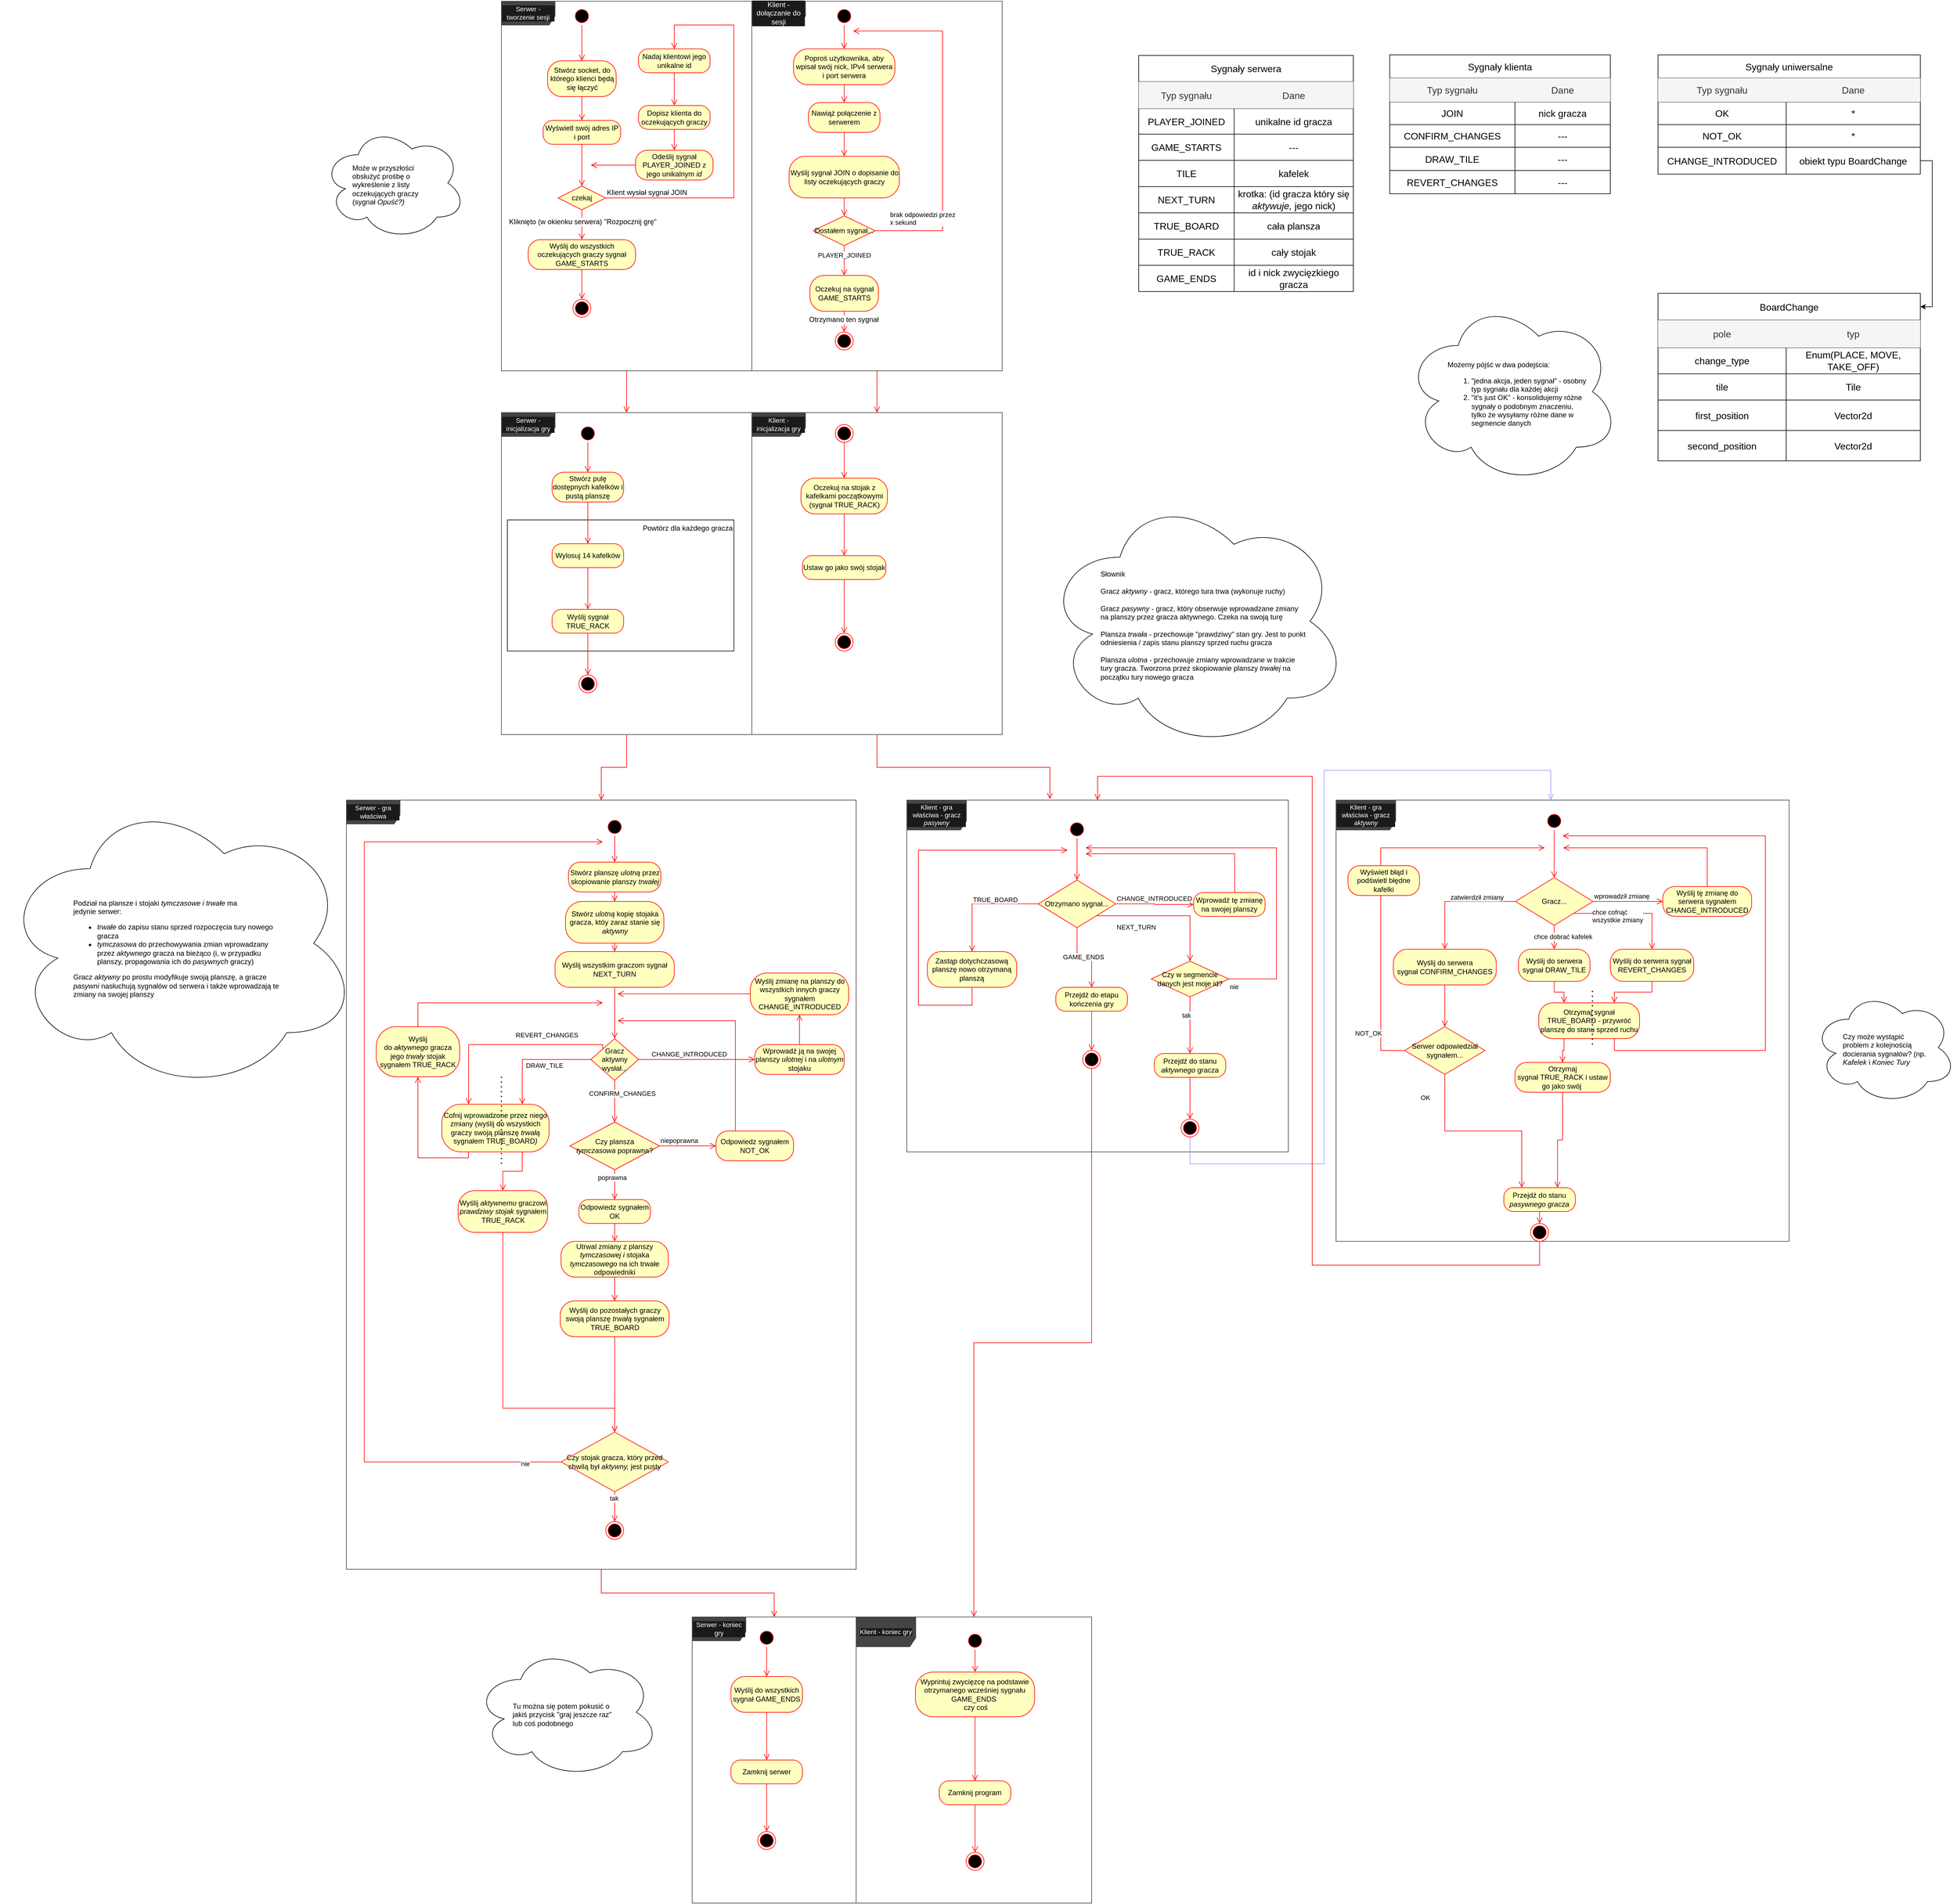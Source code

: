 <mxfile version="21.1.2" type="device">
  <diagram id="prtHgNgQTEPvFCAcTncT" name="Page-1">
    <mxGraphModel dx="1863" dy="614" grid="1" gridSize="10" guides="1" tooltips="1" connect="1" arrows="1" fold="1" page="1" pageScale="1" pageWidth="827" pageHeight="1169" math="0" shadow="0">
      <root>
        <mxCell id="0" />
        <mxCell id="1" parent="0" />
        <mxCell id="xGbPA2cX7xL80rviGemJ-91" value="&lt;font style=&quot;font-size: 11px;&quot;&gt;Klient - inicjalizacja gry&lt;br&gt;&lt;/font&gt;" style="shape=umlFrame;whiteSpace=wrap;html=1;labelBackgroundColor=#1A1A1A;strokeColor=#444444;fontSize=5;fontColor=#FFFFFF;fillColor=#444444;width=90;height=40;movable=0;resizable=0;rotatable=0;deletable=0;editable=0;locked=1;connectable=0;" parent="1" vertex="1">
          <mxGeometry x="440" y="720" width="420" height="540" as="geometry" />
        </mxCell>
        <mxCell id="xGbPA2cX7xL80rviGemJ-90" value="&lt;font style=&quot;font-size: 11px;&quot;&gt;Serwer - inicjalizacja gry&lt;br&gt;&lt;/font&gt;" style="shape=umlFrame;whiteSpace=wrap;html=1;labelBackgroundColor=#1A1A1A;strokeColor=#444444;fontSize=5;fontColor=#FFFFFF;fillColor=#444444;width=90;height=40;movable=0;resizable=0;rotatable=0;deletable=0;editable=0;locked=1;connectable=0;" parent="1" vertex="1">
          <mxGeometry x="20" y="720" width="420" height="540" as="geometry" />
        </mxCell>
        <mxCell id="xGbPA2cX7xL80rviGemJ-125" value="&lt;font style=&quot;font-size: 11px;&quot;&gt;Serwer - gra właściwa&lt;br&gt;&lt;/font&gt;" style="shape=umlFrame;whiteSpace=wrap;html=1;labelBackgroundColor=#1A1A1A;strokeColor=#444444;fontSize=5;fontColor=#FFFFFF;fillColor=#444444;width=90;height=40;movable=0;resizable=0;rotatable=0;deletable=0;editable=0;locked=1;connectable=0;" parent="1" vertex="1">
          <mxGeometry x="-240" y="1370" width="855" height="1290" as="geometry" />
        </mxCell>
        <mxCell id="xGbPA2cX7xL80rviGemJ-104" value="&lt;div&gt;Powtórz dla każdego gracza&lt;br&gt;&lt;/div&gt;" style="rounded=0;whiteSpace=wrap;html=1;align=right;horizontal=1;verticalAlign=top;" parent="1" vertex="1">
          <mxGeometry x="30" y="900" width="380" height="220" as="geometry" />
        </mxCell>
        <mxCell id="xGbPA2cX7xL80rviGemJ-13" value="&lt;font style=&quot;font-size: 11px;&quot;&gt;Serwer - tworzenie sesji&lt;br&gt;&lt;/font&gt;" style="shape=umlFrame;whiteSpace=wrap;html=1;labelBackgroundColor=#1A1A1A;strokeColor=#444444;fontSize=5;fontColor=#FFFFFF;fillColor=#444444;width=90;height=40;movable=0;resizable=0;rotatable=0;deletable=0;editable=0;locked=1;connectable=0;" parent="1" vertex="1">
          <mxGeometry x="20" y="30" width="420" height="620" as="geometry" />
        </mxCell>
        <mxCell id="xGbPA2cX7xL80rviGemJ-14" value="" style="ellipse;html=1;shape=startState;fillColor=#000000;strokeColor=#ff0000;labelBackgroundColor=#444444;fontSize=12;fontColor=none;" parent="1" vertex="1">
          <mxGeometry x="140" y="40" width="30" height="30" as="geometry" />
        </mxCell>
        <mxCell id="xGbPA2cX7xL80rviGemJ-15" value="" style="edgeStyle=orthogonalEdgeStyle;html=1;verticalAlign=bottom;endArrow=open;endSize=8;strokeColor=#ff0000;rounded=0;fontSize=12;fontColor=none;entryX=0.5;entryY=0;entryDx=0;entryDy=0;" parent="1" source="xGbPA2cX7xL80rviGemJ-14" target="xGbPA2cX7xL80rviGemJ-16" edge="1">
          <mxGeometry relative="1" as="geometry">
            <mxPoint x="155.0" y="110" as="targetPoint" />
          </mxGeometry>
        </mxCell>
        <mxCell id="xGbPA2cX7xL80rviGemJ-16" value="&lt;font style=&quot;font-size: 12px;&quot;&gt;Stwórz socket, do którego klienci będą się łączyć&lt;/font&gt;" style="rounded=1;whiteSpace=wrap;html=1;arcSize=40;fontColor=#000000;fillColor=#ffffc0;strokeColor=#ff0000;labelBackgroundColor=none;fontSize=8;" parent="1" vertex="1">
          <mxGeometry x="97.5" y="130" width="115" height="60" as="geometry" />
        </mxCell>
        <mxCell id="xGbPA2cX7xL80rviGemJ-17" value="" style="edgeStyle=orthogonalEdgeStyle;html=1;verticalAlign=bottom;endArrow=open;endSize=8;strokeColor=#ff0000;rounded=0;fontSize=8;fontColor=#FFFFFF;" parent="1" source="xGbPA2cX7xL80rviGemJ-16" target="xGbPA2cX7xL80rviGemJ-18" edge="1">
          <mxGeometry relative="1" as="geometry">
            <mxPoint x="155" y="210" as="targetPoint" />
          </mxGeometry>
        </mxCell>
        <mxCell id="xGbPA2cX7xL80rviGemJ-18" value="&lt;font style=&quot;font-size: 12px;&quot;&gt;Wyświetl swój adres IP i port&lt;/font&gt;" style="rounded=1;whiteSpace=wrap;html=1;arcSize=40;fontColor=#000000;fillColor=#ffffc0;strokeColor=#ff0000;labelBackgroundColor=none;fontSize=8;" parent="1" vertex="1">
          <mxGeometry x="90" y="230" width="130" height="40" as="geometry" />
        </mxCell>
        <mxCell id="xGbPA2cX7xL80rviGemJ-19" value="" style="edgeStyle=orthogonalEdgeStyle;html=1;verticalAlign=bottom;endArrow=open;endSize=8;strokeColor=#ff0000;rounded=0;fontSize=8;fontColor=#FFFFFF;entryX=0.5;entryY=0;entryDx=0;entryDy=0;" parent="1" source="xGbPA2cX7xL80rviGemJ-18" target="xGbPA2cX7xL80rviGemJ-24" edge="1">
          <mxGeometry relative="1" as="geometry">
            <mxPoint x="155" y="230" as="targetPoint" />
          </mxGeometry>
        </mxCell>
        <mxCell id="xGbPA2cX7xL80rviGemJ-24" value="&lt;font color=&quot;#000000&quot; style=&quot;font-size: 12px;&quot;&gt;czekaj&lt;/font&gt;" style="rhombus;whiteSpace=wrap;html=1;fillColor=#ffffc0;strokeColor=#ff0000;labelBackgroundColor=none;fontSize=8;fontColor=#FFFFFF;" parent="1" vertex="1">
          <mxGeometry x="115" y="340" width="80" height="40" as="geometry" />
        </mxCell>
        <mxCell id="xGbPA2cX7xL80rviGemJ-25" value="&lt;font style=&quot;font-size: 12px;&quot;&gt;Klient wysłał sygnał JOIN&lt;/font&gt;" style="edgeStyle=orthogonalEdgeStyle;html=1;align=left;verticalAlign=bottom;endArrow=open;endSize=8;strokeColor=#ff0000;rounded=0;fontSize=8;fontColor=#000000;labelBackgroundColor=none;exitX=1;exitY=0.5;exitDx=0;exitDy=0;entryX=0.5;entryY=0;entryDx=0;entryDy=0;" parent="1" source="xGbPA2cX7xL80rviGemJ-24" target="3mrqhaodJ_nu9pDwjaU5-4" edge="1">
          <mxGeometry x="-1" relative="1" as="geometry">
            <mxPoint x="155" y="270" as="targetPoint" />
            <Array as="points">
              <mxPoint x="410" y="360" />
              <mxPoint x="410" y="70" />
              <mxPoint x="310" y="70" />
            </Array>
          </mxGeometry>
        </mxCell>
        <mxCell id="xGbPA2cX7xL80rviGemJ-26" value="yes" style="edgeStyle=orthogonalEdgeStyle;html=1;align=left;verticalAlign=top;endArrow=open;endSize=8;strokeColor=#ff0000;rounded=0;fontSize=8;fontColor=#FFFFFF;entryX=0.5;entryY=0;entryDx=0;entryDy=0;" parent="1" source="xGbPA2cX7xL80rviGemJ-24" target="xGbPA2cX7xL80rviGemJ-88" edge="1">
          <mxGeometry x="-1" relative="1" as="geometry">
            <mxPoint x="155" y="450" as="targetPoint" />
          </mxGeometry>
        </mxCell>
        <mxCell id="xGbPA2cX7xL80rviGemJ-27" value="&lt;font style=&quot;font-size: 12px;&quot;&gt;Kliknięto (w okienku serwera) &quot;Rozpocznij grę&quot;&lt;/font&gt;" style="edgeLabel;html=1;align=center;verticalAlign=middle;resizable=0;points=[];fontSize=8;fontColor=#000000;" parent="xGbPA2cX7xL80rviGemJ-26" connectable="0" vertex="1">
          <mxGeometry x="-0.22" y="1" relative="1" as="geometry">
            <mxPoint as="offset" />
          </mxGeometry>
        </mxCell>
        <mxCell id="xGbPA2cX7xL80rviGemJ-52" value="Dopisz klienta do oczekujących graczy" style="rounded=1;whiteSpace=wrap;html=1;arcSize=40;fontColor=#000000;fillColor=#ffffc0;strokeColor=#ff0000;" parent="1" vertex="1">
          <mxGeometry x="250" y="205" width="120" height="40" as="geometry" />
        </mxCell>
        <mxCell id="xGbPA2cX7xL80rviGemJ-58" value="" style="ellipse;html=1;shape=endState;fillColor=#000000;strokeColor=#ff0000;" parent="1" vertex="1">
          <mxGeometry x="140" y="530" width="30" height="30" as="geometry" />
        </mxCell>
        <mxCell id="xGbPA2cX7xL80rviGemJ-60" value="&lt;font style=&quot;font-size: 12px;&quot;&gt;Klient - dołączanie do sesji&lt;br&gt;&lt;/font&gt;" style="shape=umlFrame;whiteSpace=wrap;html=1;labelBackgroundColor=#1A1A1A;strokeColor=#444444;fontSize=5;fontColor=#FFFFFF;fillColor=#444444;width=90;height=40;movable=0;resizable=0;rotatable=0;deletable=0;editable=0;locked=1;connectable=0;" parent="1" vertex="1">
          <mxGeometry x="440" y="30" width="420" height="620" as="geometry" />
        </mxCell>
        <mxCell id="xGbPA2cX7xL80rviGemJ-61" value="" style="ellipse;html=1;shape=startState;fillColor=#000000;strokeColor=#ff0000;labelBackgroundColor=#444444;fontSize=12;fontColor=none;" parent="1" vertex="1">
          <mxGeometry x="580" y="40" width="30" height="30" as="geometry" />
        </mxCell>
        <mxCell id="xGbPA2cX7xL80rviGemJ-62" value="" style="edgeStyle=orthogonalEdgeStyle;html=1;verticalAlign=bottom;endArrow=open;endSize=8;strokeColor=#ff0000;rounded=0;fontSize=12;fontColor=none;entryX=0.5;entryY=0;entryDx=0;entryDy=0;" parent="1" source="xGbPA2cX7xL80rviGemJ-61" target="xGbPA2cX7xL80rviGemJ-63" edge="1">
          <mxGeometry relative="1" as="geometry">
            <mxPoint x="595.0" y="110" as="targetPoint" />
          </mxGeometry>
        </mxCell>
        <mxCell id="xGbPA2cX7xL80rviGemJ-63" value="&lt;font style=&quot;font-size: 12px;&quot;&gt;Poproś użytkownika, aby wpisał swój nick, IPv4 serwera i port serwera&lt;br&gt;&lt;/font&gt;" style="rounded=1;whiteSpace=wrap;html=1;arcSize=40;fontColor=#000000;fillColor=#ffffc0;strokeColor=#ff0000;labelBackgroundColor=none;fontSize=8;" parent="1" vertex="1">
          <mxGeometry x="510" y="110" width="170" height="60" as="geometry" />
        </mxCell>
        <mxCell id="xGbPA2cX7xL80rviGemJ-64" value="" style="edgeStyle=orthogonalEdgeStyle;html=1;verticalAlign=bottom;endArrow=open;endSize=8;strokeColor=#ff0000;rounded=0;fontSize=8;fontColor=#FFFFFF;entryX=0.5;entryY=0;entryDx=0;entryDy=0;" parent="1" source="xGbPA2cX7xL80rviGemJ-63" target="loogOf27uhCcqeaIgNcW-35" edge="1">
          <mxGeometry relative="1" as="geometry">
            <mxPoint x="595" y="210" as="targetPoint" />
          </mxGeometry>
        </mxCell>
        <mxCell id="xGbPA2cX7xL80rviGemJ-65" value="&lt;font style=&quot;font-size: 12px;&quot;&gt;Wyślij sygnał JOIN&amp;nbsp;o dopisanie do listy oczekujących graczy&lt;/font&gt;" style="rounded=1;whiteSpace=wrap;html=1;arcSize=40;fontColor=#000000;fillColor=#ffffc0;strokeColor=#ff0000;labelBackgroundColor=none;fontSize=8;" parent="1" vertex="1">
          <mxGeometry x="502.5" y="290" width="185" height="70" as="geometry" />
        </mxCell>
        <mxCell id="xGbPA2cX7xL80rviGemJ-66" value="" style="edgeStyle=orthogonalEdgeStyle;html=1;verticalAlign=bottom;endArrow=open;endSize=8;strokeColor=#ff0000;rounded=0;fontSize=8;fontColor=#FFFFFF;entryX=0.5;entryY=0;entryDx=0;entryDy=0;" parent="1" source="xGbPA2cX7xL80rviGemJ-65" target="loogOf27uhCcqeaIgNcW-39" edge="1">
          <mxGeometry relative="1" as="geometry">
            <mxPoint x="595.0" y="370" as="targetPoint" />
          </mxGeometry>
        </mxCell>
        <mxCell id="xGbPA2cX7xL80rviGemJ-69" value="yes" style="edgeStyle=orthogonalEdgeStyle;html=1;align=left;verticalAlign=top;endArrow=open;endSize=8;strokeColor=#ff0000;rounded=0;fontSize=8;fontColor=#FFFFFF;entryX=0.5;entryY=0;entryDx=0;entryDy=0;exitX=0.5;exitY=1;exitDx=0;exitDy=0;" parent="1" source="loogOf27uhCcqeaIgNcW-39" target="xGbPA2cX7xL80rviGemJ-80" edge="1">
          <mxGeometry x="-1" relative="1" as="geometry">
            <mxPoint x="595" y="450" as="targetPoint" />
            <mxPoint x="595.0" y="410" as="sourcePoint" />
          </mxGeometry>
        </mxCell>
        <mxCell id="loogOf27uhCcqeaIgNcW-113" value="PLAYER_JOINED" style="edgeLabel;html=1;align=center;verticalAlign=middle;resizable=0;points=[];" parent="xGbPA2cX7xL80rviGemJ-69" vertex="1" connectable="0">
          <mxGeometry x="-0.353" relative="1" as="geometry">
            <mxPoint as="offset" />
          </mxGeometry>
        </mxCell>
        <mxCell id="xGbPA2cX7xL80rviGemJ-73" value="" style="ellipse;html=1;shape=endState;fillColor=#000000;strokeColor=#ff0000;" parent="1" vertex="1">
          <mxGeometry x="580" y="585" width="30" height="30" as="geometry" />
        </mxCell>
        <mxCell id="xGbPA2cX7xL80rviGemJ-75" value="" style="html=1;verticalAlign=bottom;endArrow=open;endSize=8;strokeColor=#ff0000;rounded=0;exitX=0.5;exitY=1;exitDx=0;exitDy=0;edgeStyle=orthogonalEdgeStyle;entryX=0.5;entryY=0;entryDx=0;entryDy=0;" parent="1" source="xGbPA2cX7xL80rviGemJ-52" target="loogOf27uhCcqeaIgNcW-111" edge="1">
          <mxGeometry relative="1" as="geometry">
            <mxPoint x="160" y="310" as="targetPoint" />
            <mxPoint x="310" y="210" as="sourcePoint" />
          </mxGeometry>
        </mxCell>
        <mxCell id="xGbPA2cX7xL80rviGemJ-80" value="&lt;font style=&quot;font-size: 12px;&quot;&gt;Oczekuj na sygnał GAME_STARTS&lt;br&gt;&lt;/font&gt;" style="rounded=1;whiteSpace=wrap;html=1;arcSize=40;fontColor=#000000;fillColor=#ffffc0;strokeColor=#ff0000;labelBackgroundColor=none;fontSize=8;" parent="1" vertex="1">
          <mxGeometry x="537.5" y="490" width="115" height="60" as="geometry" />
        </mxCell>
        <mxCell id="xGbPA2cX7xL80rviGemJ-81" value="" style="edgeStyle=orthogonalEdgeStyle;html=1;verticalAlign=bottom;endArrow=open;endSize=8;strokeColor=#ff0000;rounded=0;fontSize=8;fontColor=#FFFFFF;entryX=0.5;entryY=0;entryDx=0;entryDy=0;" parent="1" source="xGbPA2cX7xL80rviGemJ-80" target="xGbPA2cX7xL80rviGemJ-73" edge="1">
          <mxGeometry relative="1" as="geometry">
            <mxPoint x="595" y="590" as="targetPoint" />
          </mxGeometry>
        </mxCell>
        <mxCell id="xGbPA2cX7xL80rviGemJ-87" value="&lt;font style=&quot;font-size: 12px;&quot;&gt;Otrzymano ten sygnał&lt;/font&gt;" style="edgeLabel;html=1;align=center;verticalAlign=middle;resizable=0;points=[];" parent="xGbPA2cX7xL80rviGemJ-81" vertex="1" connectable="0">
          <mxGeometry x="-0.231" y="-1" relative="1" as="geometry">
            <mxPoint as="offset" />
          </mxGeometry>
        </mxCell>
        <mxCell id="xGbPA2cX7xL80rviGemJ-88" value="Wyślij do wszystkich oczekujących graczy sygnał GAME_STARTS" style="rounded=1;whiteSpace=wrap;html=1;arcSize=40;fontColor=#000000;fillColor=#ffffc0;strokeColor=#ff0000;" parent="1" vertex="1">
          <mxGeometry x="65" y="430" width="180" height="50" as="geometry" />
        </mxCell>
        <mxCell id="xGbPA2cX7xL80rviGemJ-89" value="" style="edgeStyle=orthogonalEdgeStyle;html=1;verticalAlign=bottom;endArrow=open;endSize=8;strokeColor=#ff0000;rounded=0;entryX=0.5;entryY=0;entryDx=0;entryDy=0;" parent="1" source="xGbPA2cX7xL80rviGemJ-88" target="xGbPA2cX7xL80rviGemJ-58" edge="1">
          <mxGeometry relative="1" as="geometry">
            <mxPoint x="270" y="610" as="targetPoint" />
          </mxGeometry>
        </mxCell>
        <mxCell id="xGbPA2cX7xL80rviGemJ-93" value="" style="edgeStyle=orthogonalEdgeStyle;html=1;verticalAlign=bottom;endArrow=open;endSize=8;strokeColor=#ff0000;rounded=0;" parent="1" source="xGbPA2cX7xL80rviGemJ-13" target="xGbPA2cX7xL80rviGemJ-90" edge="1">
          <mxGeometry relative="1" as="geometry">
            <mxPoint x="165" y="540" as="targetPoint" />
            <mxPoint x="165" y="490" as="sourcePoint" />
          </mxGeometry>
        </mxCell>
        <mxCell id="xGbPA2cX7xL80rviGemJ-94" value="" style="edgeStyle=orthogonalEdgeStyle;html=1;verticalAlign=bottom;endArrow=open;endSize=8;strokeColor=#ff0000;rounded=0;" parent="1" source="xGbPA2cX7xL80rviGemJ-60" target="xGbPA2cX7xL80rviGemJ-91" edge="1">
          <mxGeometry relative="1" as="geometry">
            <mxPoint x="240" y="730" as="targetPoint" />
            <mxPoint x="240" y="660" as="sourcePoint" />
          </mxGeometry>
        </mxCell>
        <mxCell id="xGbPA2cX7xL80rviGemJ-95" value="" style="ellipse;html=1;shape=startState;fillColor=#000000;strokeColor=#ff0000;" parent="1" vertex="1">
          <mxGeometry x="150" y="740" width="30" height="30" as="geometry" />
        </mxCell>
        <mxCell id="xGbPA2cX7xL80rviGemJ-96" value="" style="edgeStyle=orthogonalEdgeStyle;html=1;verticalAlign=bottom;endArrow=open;endSize=8;strokeColor=#ff0000;rounded=0;entryX=0.5;entryY=0;entryDx=0;entryDy=0;" parent="1" source="xGbPA2cX7xL80rviGemJ-95" target="xGbPA2cX7xL80rviGemJ-97" edge="1">
          <mxGeometry relative="1" as="geometry">
            <mxPoint x="165" y="790" as="targetPoint" />
          </mxGeometry>
        </mxCell>
        <mxCell id="xGbPA2cX7xL80rviGemJ-97" value="Stwórz pulę dostępnych kafelków i pustą planszę" style="rounded=1;whiteSpace=wrap;html=1;arcSize=40;fontColor=#000000;fillColor=#ffffc0;strokeColor=#ff0000;" parent="1" vertex="1">
          <mxGeometry x="105" y="820" width="120" height="50" as="geometry" />
        </mxCell>
        <mxCell id="xGbPA2cX7xL80rviGemJ-98" value="" style="edgeStyle=orthogonalEdgeStyle;html=1;verticalAlign=bottom;endArrow=open;endSize=8;strokeColor=#ff0000;rounded=0;entryX=0.5;entryY=0;entryDx=0;entryDy=0;" parent="1" source="xGbPA2cX7xL80rviGemJ-97" target="xGbPA2cX7xL80rviGemJ-99" edge="1">
          <mxGeometry relative="1" as="geometry">
            <mxPoint x="200" y="910" as="targetPoint" />
          </mxGeometry>
        </mxCell>
        <mxCell id="xGbPA2cX7xL80rviGemJ-99" value="Wylosuj 14 kafelków" style="rounded=1;whiteSpace=wrap;html=1;arcSize=40;fontColor=#000000;fillColor=#ffffc0;strokeColor=#ff0000;" parent="1" vertex="1">
          <mxGeometry x="105" y="940" width="120" height="40" as="geometry" />
        </mxCell>
        <mxCell id="xGbPA2cX7xL80rviGemJ-100" value="" style="edgeStyle=orthogonalEdgeStyle;html=1;verticalAlign=bottom;endArrow=open;endSize=8;strokeColor=#ff0000;rounded=0;entryX=0.5;entryY=0;entryDx=0;entryDy=0;" parent="1" source="xGbPA2cX7xL80rviGemJ-99" target="loogOf27uhCcqeaIgNcW-114" edge="1">
          <mxGeometry relative="1" as="geometry">
            <mxPoint x="165" y="1030" as="targetPoint" />
          </mxGeometry>
        </mxCell>
        <mxCell id="xGbPA2cX7xL80rviGemJ-105" value="Wyślij wszystkim graczom sygnał NEXT_TURN" style="rounded=1;whiteSpace=wrap;html=1;arcSize=40;fontColor=#000000;fillColor=#ffffc0;strokeColor=#ff0000;" parent="1" vertex="1">
          <mxGeometry x="110" y="1624" width="200" height="60" as="geometry" />
        </mxCell>
        <mxCell id="xGbPA2cX7xL80rviGemJ-106" value="" style="edgeStyle=orthogonalEdgeStyle;html=1;verticalAlign=bottom;endArrow=open;endSize=8;strokeColor=#ff0000;rounded=0;entryX=0.5;entryY=0;entryDx=0;entryDy=0;" parent="1" source="xGbPA2cX7xL80rviGemJ-105" target="xGbPA2cX7xL80rviGemJ-143" edge="1">
          <mxGeometry relative="1" as="geometry">
            <mxPoint x="220" y="1310" as="targetPoint" />
          </mxGeometry>
        </mxCell>
        <mxCell id="xGbPA2cX7xL80rviGemJ-107" value="" style="ellipse;html=1;shape=endState;fillColor=#000000;strokeColor=#ff0000;" parent="1" vertex="1">
          <mxGeometry x="150" y="1160" width="30" height="30" as="geometry" />
        </mxCell>
        <mxCell id="xGbPA2cX7xL80rviGemJ-109" value="" style="ellipse;html=1;shape=endState;fillColor=#000000;strokeColor=#ff0000;" parent="1" vertex="1">
          <mxGeometry x="580" y="740" width="30" height="30" as="geometry" />
        </mxCell>
        <mxCell id="xGbPA2cX7xL80rviGemJ-110" value="Oczekuj na stojak z kafelkami początkowymi (sygnał TRUE_RACK)" style="rounded=1;whiteSpace=wrap;html=1;arcSize=40;fontColor=#000000;fillColor=#ffffc0;strokeColor=#ff0000;" parent="1" vertex="1">
          <mxGeometry x="522.5" y="830" width="145" height="60" as="geometry" />
        </mxCell>
        <mxCell id="xGbPA2cX7xL80rviGemJ-111" value="" style="edgeStyle=orthogonalEdgeStyle;html=1;verticalAlign=bottom;endArrow=open;endSize=8;strokeColor=#ff0000;rounded=0;entryX=0.5;entryY=0;entryDx=0;entryDy=0;exitX=0.5;exitY=1;exitDx=0;exitDy=0;" parent="1" source="xGbPA2cX7xL80rviGemJ-110" target="xGbPA2cX7xL80rviGemJ-117" edge="1">
          <mxGeometry relative="1" as="geometry">
            <mxPoint x="610" y="940" as="targetPoint" />
          </mxGeometry>
        </mxCell>
        <mxCell id="xGbPA2cX7xL80rviGemJ-117" value="Ustaw go jako swój stojak" style="rounded=1;whiteSpace=wrap;html=1;arcSize=40;fontColor=#000000;fillColor=#ffffc0;strokeColor=#ff0000;" parent="1" vertex="1">
          <mxGeometry x="525" y="960" width="140" height="40" as="geometry" />
        </mxCell>
        <mxCell id="xGbPA2cX7xL80rviGemJ-118" value="" style="edgeStyle=orthogonalEdgeStyle;html=1;verticalAlign=bottom;endArrow=open;endSize=8;strokeColor=#ff0000;rounded=0;" parent="1" source="xGbPA2cX7xL80rviGemJ-117" target="xGbPA2cX7xL80rviGemJ-122" edge="1">
          <mxGeometry relative="1" as="geometry">
            <mxPoint x="570" y="1130" as="targetPoint" />
          </mxGeometry>
        </mxCell>
        <mxCell id="xGbPA2cX7xL80rviGemJ-121" value="" style="edgeStyle=orthogonalEdgeStyle;html=1;verticalAlign=bottom;endArrow=open;endSize=8;strokeColor=#ff0000;rounded=0;entryX=0.5;entryY=0;entryDx=0;entryDy=0;exitX=0.5;exitY=1;exitDx=0;exitDy=0;" parent="1" source="xGbPA2cX7xL80rviGemJ-109" target="xGbPA2cX7xL80rviGemJ-110" edge="1">
          <mxGeometry relative="1" as="geometry">
            <mxPoint x="590" y="1040" as="targetPoint" />
            <mxPoint x="620" y="890" as="sourcePoint" />
          </mxGeometry>
        </mxCell>
        <mxCell id="xGbPA2cX7xL80rviGemJ-122" value="" style="ellipse;html=1;shape=endState;fillColor=#000000;strokeColor=#ff0000;" parent="1" vertex="1">
          <mxGeometry x="580" y="1090" width="30" height="30" as="geometry" />
        </mxCell>
        <mxCell id="xGbPA2cX7xL80rviGemJ-126" value="&lt;font style=&quot;font-size: 11px;&quot;&gt;Klient - gra właściwa - gracz &lt;i&gt;aktywny&lt;/i&gt;&lt;br&gt;&lt;/font&gt;" style="shape=umlFrame;whiteSpace=wrap;html=1;labelBackgroundColor=#1A1A1A;strokeColor=#444444;fontSize=5;fontColor=#FFFFFF;fillColor=#444444;width=100;height=50;movable=0;resizable=0;rotatable=0;deletable=0;editable=0;locked=1;connectable=0;" parent="1" vertex="1">
          <mxGeometry x="1420" y="1370" width="760" height="740" as="geometry" />
        </mxCell>
        <mxCell id="xGbPA2cX7xL80rviGemJ-127" value="" style="edgeStyle=orthogonalEdgeStyle;html=1;verticalAlign=bottom;endArrow=open;endSize=8;strokeColor=#ff0000;rounded=0;" parent="1" source="xGbPA2cX7xL80rviGemJ-90" target="xGbPA2cX7xL80rviGemJ-125" edge="1">
          <mxGeometry relative="1" as="geometry">
            <mxPoint x="175" y="1280" as="targetPoint" />
            <mxPoint x="175" y="1230" as="sourcePoint" />
          </mxGeometry>
        </mxCell>
        <mxCell id="xGbPA2cX7xL80rviGemJ-129" value="" style="ellipse;html=1;shape=startState;fillColor=#000000;strokeColor=#ff0000;" parent="1" vertex="1">
          <mxGeometry x="195" y="1400" width="30" height="30" as="geometry" />
        </mxCell>
        <mxCell id="xGbPA2cX7xL80rviGemJ-130" value="" style="edgeStyle=orthogonalEdgeStyle;html=1;verticalAlign=bottom;endArrow=open;endSize=8;strokeColor=#ff0000;rounded=0;entryX=0.5;entryY=0;entryDx=0;entryDy=0;" parent="1" source="xGbPA2cX7xL80rviGemJ-129" target="xGbPA2cX7xL80rviGemJ-140" edge="1">
          <mxGeometry relative="1" as="geometry">
            <mxPoint x="210" y="1490" as="targetPoint" />
          </mxGeometry>
        </mxCell>
        <mxCell id="xGbPA2cX7xL80rviGemJ-136" value="Wyślij zmianę na planszy do wszystkich innych graczy sygnałem CHANGE_INTRODUCED" style="rounded=1;whiteSpace=wrap;html=1;arcSize=40;fontColor=#000000;fillColor=#ffffc0;strokeColor=#ff0000;" parent="1" vertex="1">
          <mxGeometry x="437.5" y="1660" width="165" height="70" as="geometry" />
        </mxCell>
        <mxCell id="xGbPA2cX7xL80rviGemJ-138" value="Wprowadź ją na swojej planszy &lt;i&gt;ulotnej &lt;/i&gt;i&lt;i&gt; &lt;/i&gt;na &lt;i&gt;ulotnym &lt;/i&gt;stojaku" style="rounded=1;whiteSpace=wrap;html=1;arcSize=40;fontColor=#000000;fillColor=#ffffc0;strokeColor=#ff0000;" parent="1" vertex="1">
          <mxGeometry x="445" y="1780" width="150" height="50" as="geometry" />
        </mxCell>
        <mxCell id="xGbPA2cX7xL80rviGemJ-139" value="" style="edgeStyle=orthogonalEdgeStyle;html=1;verticalAlign=bottom;endArrow=open;endSize=8;strokeColor=#ff0000;rounded=0;entryX=0.5;entryY=1;entryDx=0;entryDy=0;exitX=0.5;exitY=0;exitDx=0;exitDy=0;" parent="1" source="xGbPA2cX7xL80rviGemJ-138" target="xGbPA2cX7xL80rviGemJ-136" edge="1">
          <mxGeometry relative="1" as="geometry">
            <mxPoint x="687.5" y="1800" as="targetPoint" />
          </mxGeometry>
        </mxCell>
        <mxCell id="xGbPA2cX7xL80rviGemJ-140" value="Stwórz planszę &lt;i&gt;ulotną&lt;/i&gt; przez skopiowanie planszy &lt;i&gt;trwałej&lt;/i&gt;" style="rounded=1;whiteSpace=wrap;html=1;arcSize=40;fontColor=#000000;fillColor=#ffffc0;strokeColor=#ff0000;" parent="1" vertex="1">
          <mxGeometry x="132.5" y="1474" width="155" height="50" as="geometry" />
        </mxCell>
        <mxCell id="xGbPA2cX7xL80rviGemJ-141" value="" style="edgeStyle=orthogonalEdgeStyle;html=1;verticalAlign=bottom;endArrow=open;endSize=8;strokeColor=#ff0000;rounded=0;entryX=0.5;entryY=0;entryDx=0;entryDy=0;" parent="1" source="xGbPA2cX7xL80rviGemJ-140" target="loogOf27uhCcqeaIgNcW-123" edge="1">
          <mxGeometry relative="1" as="geometry">
            <mxPoint x="350" y="1540" as="targetPoint" />
          </mxGeometry>
        </mxCell>
        <mxCell id="xGbPA2cX7xL80rviGemJ-143" value="Gracz aktywny wysłał..." style="rhombus;whiteSpace=wrap;html=1;fontColor=#000000;fillColor=#ffffc0;strokeColor=#ff0000;" parent="1" vertex="1">
          <mxGeometry x="170" y="1770" width="80" height="70" as="geometry" />
        </mxCell>
        <mxCell id="xGbPA2cX7xL80rviGemJ-144" value="CHANGE_INTRODUCED" style="edgeStyle=orthogonalEdgeStyle;html=1;align=left;verticalAlign=bottom;endArrow=open;endSize=8;strokeColor=#ff0000;rounded=0;entryX=0;entryY=0.5;entryDx=0;entryDy=0;" parent="1" source="xGbPA2cX7xL80rviGemJ-143" target="xGbPA2cX7xL80rviGemJ-138" edge="1">
          <mxGeometry x="-0.8" relative="1" as="geometry">
            <mxPoint x="365" y="1810" as="targetPoint" />
            <mxPoint as="offset" />
          </mxGeometry>
        </mxCell>
        <mxCell id="xGbPA2cX7xL80rviGemJ-145" value="CONFIRM_CHANGES" style="edgeStyle=orthogonalEdgeStyle;html=1;align=left;verticalAlign=top;endArrow=open;endSize=8;strokeColor=#ff0000;rounded=0;entryX=0.5;entryY=0;entryDx=0;entryDy=0;" parent="1" source="xGbPA2cX7xL80rviGemJ-143" target="loogOf27uhCcqeaIgNcW-9" edge="1">
          <mxGeometry x="-0.75" y="-45" relative="1" as="geometry">
            <mxPoint x="205" y="1960" as="targetPoint" />
            <mxPoint as="offset" />
          </mxGeometry>
        </mxCell>
        <mxCell id="xGbPA2cX7xL80rviGemJ-146" value="" style="edgeStyle=orthogonalEdgeStyle;html=1;align=left;verticalAlign=bottom;endArrow=open;endSize=8;strokeColor=#ff0000;rounded=0;exitX=0;exitY=0.5;exitDx=0;exitDy=0;entryX=0.75;entryY=0;entryDx=0;entryDy=0;" parent="1" source="xGbPA2cX7xL80rviGemJ-143" target="loogOf27uhCcqeaIgNcW-3" edge="1">
          <mxGeometry x="-0.571" y="-20" relative="1" as="geometry">
            <mxPoint x="115" y="1860" as="targetPoint" />
            <mxPoint x="595" y="1900" as="sourcePoint" />
            <mxPoint as="offset" />
          </mxGeometry>
        </mxCell>
        <mxCell id="xGbPA2cX7xL80rviGemJ-147" value="DRAW_TILE" style="edgeLabel;html=1;align=center;verticalAlign=middle;resizable=0;points=[];" parent="xGbPA2cX7xL80rviGemJ-146" vertex="1" connectable="0">
          <mxGeometry x="-0.679" y="-4" relative="1" as="geometry">
            <mxPoint x="-48" y="14" as="offset" />
          </mxGeometry>
        </mxCell>
        <mxCell id="loogOf27uhCcqeaIgNcW-2" value="" style="edgeStyle=orthogonalEdgeStyle;html=1;verticalAlign=bottom;endArrow=open;endSize=8;strokeColor=#ff0000;rounded=0;exitX=0;exitY=0.5;exitDx=0;exitDy=0;" parent="1" source="xGbPA2cX7xL80rviGemJ-136" edge="1">
          <mxGeometry relative="1" as="geometry">
            <mxPoint x="215" y="1695" as="targetPoint" />
            <mxPoint x="458" y="1700" as="sourcePoint" />
          </mxGeometry>
        </mxCell>
        <mxCell id="loogOf27uhCcqeaIgNcW-3" value="Cofnij wprowadzone przez niego zmiany (wyślij do wszystkich graczy swoją planszę &lt;i&gt;trwałą &lt;/i&gt;sygnałem&lt;i&gt;&amp;nbsp;&lt;/i&gt;TRUE_BOARD&lt;i&gt;)&lt;/i&gt;" style="rounded=1;whiteSpace=wrap;html=1;arcSize=40;fontColor=#000000;fillColor=#ffffc0;strokeColor=#ff0000;" parent="1" vertex="1">
          <mxGeometry x="-80" y="1880" width="180" height="80" as="geometry" />
        </mxCell>
        <mxCell id="loogOf27uhCcqeaIgNcW-4" value="" style="html=1;verticalAlign=bottom;endArrow=open;endSize=8;strokeColor=#ff0000;rounded=0;exitX=0.75;exitY=1;exitDx=0;exitDy=0;edgeStyle=orthogonalEdgeStyle;" parent="1" source="loogOf27uhCcqeaIgNcW-3" target="loogOf27uhCcqeaIgNcW-5" edge="1">
          <mxGeometry relative="1" as="geometry">
            <mxPoint x="90" y="2020" as="targetPoint" />
          </mxGeometry>
        </mxCell>
        <mxCell id="loogOf27uhCcqeaIgNcW-5" value="Wyślij &lt;i&gt;aktywnemu &lt;/i&gt;graczowi &lt;i&gt;prawdziwy stojak&lt;/i&gt; sygnałem TRUE_RACK" style="rounded=1;whiteSpace=wrap;html=1;arcSize=40;fontColor=#000000;fillColor=#ffffc0;strokeColor=#ff0000;" parent="1" vertex="1">
          <mxGeometry x="-52.5" y="2025" width="150" height="70" as="geometry" />
        </mxCell>
        <mxCell id="loogOf27uhCcqeaIgNcW-6" value="" style="edgeStyle=orthogonalEdgeStyle;html=1;verticalAlign=bottom;endArrow=open;endSize=8;strokeColor=#ff0000;rounded=0;exitX=0.5;exitY=1;exitDx=0;exitDy=0;entryX=0.5;entryY=0;entryDx=0;entryDy=0;" parent="1" source="loogOf27uhCcqeaIgNcW-5" target="loogOf27uhCcqeaIgNcW-130" edge="1">
          <mxGeometry relative="1" as="geometry">
            <mxPoint x="130" y="2400" as="targetPoint" />
            <Array as="points">
              <mxPoint x="23" y="2390" />
              <mxPoint x="210" y="2390" />
            </Array>
          </mxGeometry>
        </mxCell>
        <mxCell id="loogOf27uhCcqeaIgNcW-9" value="Czy plansza &lt;i&gt;tymczasowa&lt;/i&gt;&amp;nbsp;poprawna?" style="rhombus;whiteSpace=wrap;html=1;fontColor=#000000;fillColor=#ffffc0;strokeColor=#ff0000;" parent="1" vertex="1">
          <mxGeometry x="135" y="1910" width="150" height="80" as="geometry" />
        </mxCell>
        <mxCell id="loogOf27uhCcqeaIgNcW-10" value="niepoprawna" style="edgeStyle=orthogonalEdgeStyle;html=1;align=left;verticalAlign=bottom;endArrow=open;endSize=8;strokeColor=#ff0000;rounded=0;entryX=0;entryY=0.5;entryDx=0;entryDy=0;" parent="1" source="loogOf27uhCcqeaIgNcW-9" target="loogOf27uhCcqeaIgNcW-12" edge="1">
          <mxGeometry x="-1" relative="1" as="geometry">
            <mxPoint x="455" y="1960" as="targetPoint" />
          </mxGeometry>
        </mxCell>
        <mxCell id="loogOf27uhCcqeaIgNcW-11" value="poprawna" style="edgeStyle=orthogonalEdgeStyle;html=1;align=left;verticalAlign=top;endArrow=open;endSize=8;strokeColor=#ff0000;rounded=0;entryX=0.5;entryY=0;entryDx=0;entryDy=0;" parent="1" source="loogOf27uhCcqeaIgNcW-9" target="loogOf27uhCcqeaIgNcW-44" edge="1">
          <mxGeometry x="-1" y="-30" relative="1" as="geometry">
            <mxPoint x="210" y="2060" as="targetPoint" />
            <mxPoint as="offset" />
          </mxGeometry>
        </mxCell>
        <mxCell id="loogOf27uhCcqeaIgNcW-12" value="Odpowiedz sygnałem NOT_OK" style="rounded=1;whiteSpace=wrap;html=1;arcSize=40;fontColor=#000000;fillColor=#ffffc0;strokeColor=#ff0000;" parent="1" vertex="1">
          <mxGeometry x="380" y="1925" width="130" height="50" as="geometry" />
        </mxCell>
        <mxCell id="loogOf27uhCcqeaIgNcW-13" value="" style="edgeStyle=orthogonalEdgeStyle;html=1;verticalAlign=bottom;endArrow=open;endSize=8;strokeColor=#ff0000;rounded=0;exitX=0.25;exitY=0;exitDx=0;exitDy=0;" parent="1" source="loogOf27uhCcqeaIgNcW-12" edge="1">
          <mxGeometry relative="1" as="geometry">
            <mxPoint x="215" y="1740" as="targetPoint" />
            <mxPoint x="545" y="1850" as="sourcePoint" />
            <Array as="points">
              <mxPoint x="413" y="1740" />
            </Array>
          </mxGeometry>
        </mxCell>
        <mxCell id="loogOf27uhCcqeaIgNcW-14" value="Wyślij do pozostałych graczy swoją planszę &lt;i&gt;trwałą &lt;/i&gt;sygnałem TRUE_BOARD" style="rounded=1;whiteSpace=wrap;html=1;arcSize=40;fontColor=#000000;fillColor=#ffffc0;strokeColor=#ff0000;" parent="1" vertex="1">
          <mxGeometry x="118.75" y="2210" width="182.5" height="60" as="geometry" />
        </mxCell>
        <mxCell id="loogOf27uhCcqeaIgNcW-15" value="" style="edgeStyle=orthogonalEdgeStyle;html=1;verticalAlign=bottom;endArrow=open;endSize=8;strokeColor=#ff0000;rounded=0;entryX=0.5;entryY=0;entryDx=0;entryDy=0;" parent="1" source="loogOf27uhCcqeaIgNcW-14" target="loogOf27uhCcqeaIgNcW-130" edge="1">
          <mxGeometry relative="1" as="geometry">
            <mxPoint x="330" y="2360" as="targetPoint" />
          </mxGeometry>
        </mxCell>
        <mxCell id="loogOf27uhCcqeaIgNcW-19" value="&lt;font style=&quot;font-size: 11px;&quot;&gt;Klient - gra właściwa - gracz &lt;i&gt;pasywny&lt;/i&gt;&lt;br&gt;&lt;/font&gt;" style="shape=umlFrame;whiteSpace=wrap;html=1;labelBackgroundColor=#1A1A1A;strokeColor=#444444;fontSize=5;fontColor=#FFFFFF;fillColor=#444444;width=100;height=50;movable=0;resizable=0;rotatable=0;deletable=0;editable=0;locked=1;connectable=0;" parent="1" vertex="1">
          <mxGeometry x="700" y="1370" width="640" height="590" as="geometry" />
        </mxCell>
        <mxCell id="loogOf27uhCcqeaIgNcW-22" value="Otrzymano sygnał..." style="rhombus;whiteSpace=wrap;html=1;fontColor=#000000;fillColor=#ffffc0;strokeColor=#ff0000;" parent="1" vertex="1">
          <mxGeometry x="920.45" y="1504" width="130" height="80" as="geometry" />
        </mxCell>
        <mxCell id="loogOf27uhCcqeaIgNcW-23" value="CHANGE_INTRODUCED" style="edgeStyle=orthogonalEdgeStyle;html=1;align=left;verticalAlign=bottom;endArrow=open;endSize=8;strokeColor=#ff0000;rounded=0;entryX=0;entryY=0.5;entryDx=0;entryDy=0;" parent="1" source="loogOf27uhCcqeaIgNcW-22" target="loogOf27uhCcqeaIgNcW-46" edge="1">
          <mxGeometry x="-1" relative="1" as="geometry">
            <mxPoint x="1220.45" y="1544" as="targetPoint" />
            <mxPoint as="offset" />
          </mxGeometry>
        </mxCell>
        <mxCell id="loogOf27uhCcqeaIgNcW-24" value="NEXT_TURN" style="edgeStyle=orthogonalEdgeStyle;html=1;align=left;verticalAlign=top;endArrow=open;endSize=8;strokeColor=#ff0000;rounded=0;entryX=0.5;entryY=0;entryDx=0;entryDy=0;exitX=1;exitY=1;exitDx=0;exitDy=0;" parent="1" source="loogOf27uhCcqeaIgNcW-22" target="3mrqhaodJ_nu9pDwjaU5-1" edge="1">
          <mxGeometry x="-0.725" y="-6" relative="1" as="geometry">
            <mxPoint x="960.45" y="1644" as="targetPoint" />
            <mxPoint as="offset" />
          </mxGeometry>
        </mxCell>
        <mxCell id="loogOf27uhCcqeaIgNcW-25" value="TRUE_BOARD" style="edgeStyle=orthogonalEdgeStyle;html=1;align=left;verticalAlign=top;endArrow=open;endSize=8;strokeColor=#ff0000;rounded=0;exitX=0;exitY=0.5;exitDx=0;exitDy=0;entryX=0.5;entryY=0;entryDx=0;entryDy=0;" parent="1" source="loogOf27uhCcqeaIgNcW-22" target="loogOf27uhCcqeaIgNcW-48" edge="1">
          <mxGeometry x="0.163" y="-20" relative="1" as="geometry">
            <mxPoint x="810.45" y="1694" as="targetPoint" />
            <mxPoint x="995.45" y="1594" as="sourcePoint" />
            <mxPoint x="20" y="-20" as="offset" />
          </mxGeometry>
        </mxCell>
        <mxCell id="loogOf27uhCcqeaIgNcW-26" value="Utrwal zmiany z planszy &lt;i&gt;tymczasowej i &lt;/i&gt;stojaka &lt;i&gt;tymczasowego&lt;/i&gt;&amp;nbsp;na ich trwałe odpowiedniki" style="rounded=1;whiteSpace=wrap;html=1;arcSize=40;fontColor=#000000;fillColor=#ffffc0;strokeColor=#ff0000;" parent="1" vertex="1">
          <mxGeometry x="120" y="2110" width="180" height="60" as="geometry" />
        </mxCell>
        <mxCell id="loogOf27uhCcqeaIgNcW-27" value="" style="edgeStyle=orthogonalEdgeStyle;html=1;verticalAlign=bottom;endArrow=open;endSize=8;strokeColor=#ff0000;rounded=0;entryX=0.5;entryY=0;entryDx=0;entryDy=0;" parent="1" source="loogOf27uhCcqeaIgNcW-26" target="loogOf27uhCcqeaIgNcW-14" edge="1">
          <mxGeometry relative="1" as="geometry">
            <mxPoint x="414" y="2140" as="targetPoint" />
          </mxGeometry>
        </mxCell>
        <mxCell id="loogOf27uhCcqeaIgNcW-35" value="Nawiąż połączenie z serwerem" style="rounded=1;whiteSpace=wrap;html=1;arcSize=40;fontColor=#000000;fillColor=#ffffc0;strokeColor=#ff0000;" parent="1" vertex="1">
          <mxGeometry x="535" y="200" width="120" height="50" as="geometry" />
        </mxCell>
        <mxCell id="loogOf27uhCcqeaIgNcW-36" value="" style="edgeStyle=orthogonalEdgeStyle;html=1;verticalAlign=bottom;endArrow=open;endSize=8;strokeColor=#ff0000;rounded=0;entryX=0.5;entryY=0;entryDx=0;entryDy=0;" parent="1" source="loogOf27uhCcqeaIgNcW-35" target="xGbPA2cX7xL80rviGemJ-65" edge="1">
          <mxGeometry relative="1" as="geometry">
            <mxPoint x="1036" y="240" as="targetPoint" />
          </mxGeometry>
        </mxCell>
        <mxCell id="loogOf27uhCcqeaIgNcW-39" value="Dostałem sygnał..." style="rhombus;whiteSpace=wrap;html=1;fontColor=#000000;fillColor=#ffffc0;strokeColor=#ff0000;" parent="1" vertex="1">
          <mxGeometry x="543" y="390" width="104" height="50" as="geometry" />
        </mxCell>
        <mxCell id="loogOf27uhCcqeaIgNcW-40" value="brak odpowiedzi przez&lt;br style=&quot;border-color: var(--border-color); text-align: center;&quot;&gt;&lt;span style=&quot;text-align: center;&quot;&gt;x sekund&lt;/span&gt;" style="edgeStyle=orthogonalEdgeStyle;html=1;align=left;verticalAlign=bottom;endArrow=open;endSize=8;strokeColor=#ff0000;rounded=0;" parent="1" source="loogOf27uhCcqeaIgNcW-39" edge="1">
          <mxGeometry x="-0.923" y="5" relative="1" as="geometry">
            <mxPoint x="610" y="80" as="targetPoint" />
            <Array as="points">
              <mxPoint x="760" y="415" />
              <mxPoint x="760" y="80" />
            </Array>
            <mxPoint as="offset" />
          </mxGeometry>
        </mxCell>
        <mxCell id="loogOf27uhCcqeaIgNcW-42" value="" style="ellipse;html=1;shape=startState;fillColor=#000000;strokeColor=#ff0000;" parent="1" vertex="1">
          <mxGeometry x="970.45" y="1404" width="30" height="30" as="geometry" />
        </mxCell>
        <mxCell id="loogOf27uhCcqeaIgNcW-43" value="" style="edgeStyle=orthogonalEdgeStyle;html=1;verticalAlign=bottom;endArrow=open;endSize=8;strokeColor=#ff0000;rounded=0;entryX=0.5;entryY=0;entryDx=0;entryDy=0;" parent="1" source="loogOf27uhCcqeaIgNcW-42" target="loogOf27uhCcqeaIgNcW-22" edge="1">
          <mxGeometry relative="1" as="geometry">
            <mxPoint x="1030.45" y="1514" as="targetPoint" />
          </mxGeometry>
        </mxCell>
        <mxCell id="loogOf27uhCcqeaIgNcW-44" value="Odpowiedz sygnałem OK" style="rounded=1;whiteSpace=wrap;html=1;arcSize=40;fontColor=#000000;fillColor=#ffffc0;strokeColor=#ff0000;" parent="1" vertex="1">
          <mxGeometry x="150" y="2040" width="120" height="40" as="geometry" />
        </mxCell>
        <mxCell id="loogOf27uhCcqeaIgNcW-45" value="" style="edgeStyle=orthogonalEdgeStyle;html=1;verticalAlign=bottom;endArrow=open;endSize=8;strokeColor=#ff0000;rounded=0;entryX=0.5;entryY=0;entryDx=0;entryDy=0;" parent="1" source="loogOf27uhCcqeaIgNcW-44" target="loogOf27uhCcqeaIgNcW-26" edge="1">
          <mxGeometry relative="1" as="geometry">
            <mxPoint x="393" y="2120" as="targetPoint" />
          </mxGeometry>
        </mxCell>
        <mxCell id="loogOf27uhCcqeaIgNcW-46" value="Wprowadź tę zmianę na swojej planszy" style="rounded=1;whiteSpace=wrap;html=1;arcSize=40;fontColor=#000000;fillColor=#ffffc0;strokeColor=#ff0000;" parent="1" vertex="1">
          <mxGeometry x="1181" y="1525" width="120" height="40" as="geometry" />
        </mxCell>
        <mxCell id="loogOf27uhCcqeaIgNcW-47" value="" style="edgeStyle=orthogonalEdgeStyle;html=1;verticalAlign=bottom;endArrow=open;endSize=8;strokeColor=#ff0000;rounded=0;exitX=0.5;exitY=0;exitDx=0;exitDy=0;" parent="1" source="loogOf27uhCcqeaIgNcW-46" edge="1">
          <mxGeometry relative="1" as="geometry">
            <mxPoint x="1000" y="1460" as="targetPoint" />
            <Array as="points">
              <mxPoint x="1250" y="1460" />
            </Array>
          </mxGeometry>
        </mxCell>
        <mxCell id="loogOf27uhCcqeaIgNcW-48" value="Zastąp dotychczasową planszę nowo otrzymaną planszą" style="rounded=1;whiteSpace=wrap;html=1;arcSize=40;fontColor=#000000;fillColor=#ffffc0;strokeColor=#ff0000;" parent="1" vertex="1">
          <mxGeometry x="734.45" y="1624" width="150" height="60" as="geometry" />
        </mxCell>
        <mxCell id="loogOf27uhCcqeaIgNcW-49" value="" style="edgeStyle=orthogonalEdgeStyle;html=1;verticalAlign=bottom;endArrow=open;endSize=8;strokeColor=#ff0000;rounded=0;exitX=0.5;exitY=1;exitDx=0;exitDy=0;" parent="1" source="loogOf27uhCcqeaIgNcW-48" edge="1">
          <mxGeometry relative="1" as="geometry">
            <mxPoint x="969.45" y="1454" as="targetPoint" />
            <Array as="points">
              <mxPoint x="809.45" y="1714" />
              <mxPoint x="719.45" y="1714" />
              <mxPoint x="719.45" y="1454" />
            </Array>
          </mxGeometry>
        </mxCell>
        <mxCell id="loogOf27uhCcqeaIgNcW-50" value="Przejdź do stanu &lt;i&gt;aktywnego &lt;/i&gt;gracza" style="rounded=1;whiteSpace=wrap;html=1;arcSize=40;fontColor=#000000;fillColor=#ffffc0;strokeColor=#ff0000;" parent="1" vertex="1">
          <mxGeometry x="1115" y="1795" width="120" height="40" as="geometry" />
        </mxCell>
        <mxCell id="loogOf27uhCcqeaIgNcW-51" value="" style="edgeStyle=orthogonalEdgeStyle;html=1;verticalAlign=bottom;endArrow=open;endSize=8;strokeColor=#ff0000;rounded=0;entryX=0.5;entryY=0;entryDx=0;entryDy=0;" parent="1" source="loogOf27uhCcqeaIgNcW-50" target="loogOf27uhCcqeaIgNcW-58" edge="1">
          <mxGeometry relative="1" as="geometry">
            <mxPoint x="985.45" y="1744" as="targetPoint" />
            <Array as="points" />
          </mxGeometry>
        </mxCell>
        <mxCell id="loogOf27uhCcqeaIgNcW-52" value="" style="edgeStyle=orthogonalEdgeStyle;html=1;align=left;verticalAlign=bottom;endArrow=open;endSize=8;strokeColor=#ff0000;rounded=0;exitX=0;exitY=0;exitDx=0;exitDy=0;entryX=0.25;entryY=0;entryDx=0;entryDy=0;" parent="1" source="xGbPA2cX7xL80rviGemJ-143" target="loogOf27uhCcqeaIgNcW-3" edge="1">
          <mxGeometry x="-0.571" y="-20" relative="1" as="geometry">
            <mxPoint y="1710" as="targetPoint" />
            <mxPoint x="180" y="1820" as="sourcePoint" />
            <mxPoint as="offset" />
            <Array as="points">
              <mxPoint x="190" y="1780" />
              <mxPoint x="-35" y="1780" />
            </Array>
          </mxGeometry>
        </mxCell>
        <mxCell id="loogOf27uhCcqeaIgNcW-53" value="REVERT_CHANGES" style="edgeLabel;html=1;align=center;verticalAlign=middle;resizable=0;points=[];" parent="loogOf27uhCcqeaIgNcW-52" vertex="1" connectable="0">
          <mxGeometry x="-0.679" y="-4" relative="1" as="geometry">
            <mxPoint x="-48" y="-12" as="offset" />
          </mxGeometry>
        </mxCell>
        <mxCell id="loogOf27uhCcqeaIgNcW-54" value="" style="edgeStyle=orthogonalEdgeStyle;html=1;align=left;verticalAlign=bottom;endArrow=open;endSize=8;strokeColor=#ff0000;rounded=0;exitX=0.25;exitY=1;exitDx=0;exitDy=0;entryX=0.5;entryY=1;entryDx=0;entryDy=0;" parent="1" source="loogOf27uhCcqeaIgNcW-3" target="loogOf27uhCcqeaIgNcW-125" edge="1">
          <mxGeometry x="-0.571" y="-20" relative="1" as="geometry">
            <mxPoint x="200" y="1730" as="targetPoint" />
            <mxPoint x="200" y="1810" as="sourcePoint" />
            <mxPoint as="offset" />
          </mxGeometry>
        </mxCell>
        <mxCell id="loogOf27uhCcqeaIgNcW-57" value="" style="endArrow=none;dashed=1;html=1;dashPattern=1 3;strokeWidth=2;rounded=0;" parent="1" edge="1">
          <mxGeometry width="50" height="50" relative="1" as="geometry">
            <mxPoint x="20" y="1980" as="sourcePoint" />
            <mxPoint x="20" y="1830" as="targetPoint" />
          </mxGeometry>
        </mxCell>
        <mxCell id="loogOf27uhCcqeaIgNcW-58" value="" style="ellipse;html=1;shape=endState;fillColor=#000000;strokeColor=#ff0000;" parent="1" vertex="1">
          <mxGeometry x="1160" y="1905" width="30" height="30" as="geometry" />
        </mxCell>
        <mxCell id="loogOf27uhCcqeaIgNcW-59" value="Gracz..." style="rhombus;whiteSpace=wrap;html=1;fontColor=#000000;fillColor=#ffffc0;strokeColor=#ff0000;" parent="1" vertex="1">
          <mxGeometry x="1720.92" y="1500" width="130" height="80" as="geometry" />
        </mxCell>
        <mxCell id="loogOf27uhCcqeaIgNcW-60" value="wprowadził zmianę" style="edgeStyle=orthogonalEdgeStyle;html=1;align=left;verticalAlign=bottom;endArrow=open;endSize=8;strokeColor=#ff0000;rounded=0;entryX=0;entryY=0.5;entryDx=0;entryDy=0;" parent="1" source="loogOf27uhCcqeaIgNcW-59" target="loogOf27uhCcqeaIgNcW-65" edge="1">
          <mxGeometry x="-1" relative="1" as="geometry">
            <mxPoint x="2020.92" y="1540" as="targetPoint" />
            <mxPoint as="offset" />
          </mxGeometry>
        </mxCell>
        <mxCell id="loogOf27uhCcqeaIgNcW-61" value="chce dobrać kafelek" style="edgeStyle=orthogonalEdgeStyle;html=1;align=left;verticalAlign=top;endArrow=open;endSize=8;strokeColor=#ff0000;rounded=0;entryX=0.5;entryY=0;entryDx=0;entryDy=0;" parent="1" source="loogOf27uhCcqeaIgNcW-59" target="loogOf27uhCcqeaIgNcW-69" edge="1">
          <mxGeometry x="-0.688" y="-36" relative="1" as="geometry">
            <mxPoint x="1760.92" y="1640" as="targetPoint" />
            <mxPoint as="offset" />
          </mxGeometry>
        </mxCell>
        <mxCell id="loogOf27uhCcqeaIgNcW-62" value="zatwierdził zmiany" style="edgeStyle=orthogonalEdgeStyle;html=1;align=left;verticalAlign=top;endArrow=open;endSize=8;strokeColor=#ff0000;rounded=0;exitX=0;exitY=0.5;exitDx=0;exitDy=0;entryX=0.5;entryY=0;entryDx=0;entryDy=0;" parent="1" source="loogOf27uhCcqeaIgNcW-59" target="loogOf27uhCcqeaIgNcW-67" edge="1">
          <mxGeometry x="0.117" y="-20" relative="1" as="geometry">
            <mxPoint x="1610.92" y="1690" as="targetPoint" />
            <mxPoint x="1795.92" y="1590" as="sourcePoint" />
            <mxPoint as="offset" />
          </mxGeometry>
        </mxCell>
        <mxCell id="loogOf27uhCcqeaIgNcW-63" value="" style="ellipse;html=1;shape=startState;fillColor=#000000;strokeColor=#ff0000;" parent="1" vertex="1">
          <mxGeometry x="1770.92" y="1390" width="30" height="30" as="geometry" />
        </mxCell>
        <mxCell id="loogOf27uhCcqeaIgNcW-64" value="" style="edgeStyle=orthogonalEdgeStyle;html=1;verticalAlign=bottom;endArrow=open;endSize=8;strokeColor=#ff0000;rounded=0;entryX=0.5;entryY=0;entryDx=0;entryDy=0;" parent="1" source="loogOf27uhCcqeaIgNcW-63" target="loogOf27uhCcqeaIgNcW-59" edge="1">
          <mxGeometry relative="1" as="geometry">
            <mxPoint x="1830.92" y="1510" as="targetPoint" />
          </mxGeometry>
        </mxCell>
        <mxCell id="loogOf27uhCcqeaIgNcW-65" value="Wyślij tę zmianę do serwera sygnałem CHANGE_INTRODUCED" style="rounded=1;whiteSpace=wrap;html=1;arcSize=40;fontColor=#000000;fillColor=#ffffc0;strokeColor=#ff0000;" parent="1" vertex="1">
          <mxGeometry x="1968" y="1515" width="149.08" height="50" as="geometry" />
        </mxCell>
        <mxCell id="loogOf27uhCcqeaIgNcW-66" value="" style="edgeStyle=orthogonalEdgeStyle;html=1;verticalAlign=bottom;endArrow=open;endSize=8;strokeColor=#ff0000;rounded=0;exitX=0.5;exitY=0;exitDx=0;exitDy=0;" parent="1" source="loogOf27uhCcqeaIgNcW-65" edge="1">
          <mxGeometry relative="1" as="geometry">
            <mxPoint x="1800.92" y="1450" as="targetPoint" />
            <Array as="points">
              <mxPoint x="2042" y="1450" />
            </Array>
          </mxGeometry>
        </mxCell>
        <mxCell id="loogOf27uhCcqeaIgNcW-67" value="Wyślij do serwera sygnał&amp;nbsp;CONFIRM_CHANGES" style="rounded=1;whiteSpace=wrap;html=1;arcSize=40;fontColor=#000000;fillColor=#ffffc0;strokeColor=#ff0000;" parent="1" vertex="1">
          <mxGeometry x="1516.13" y="1620" width="172.58" height="60" as="geometry" />
        </mxCell>
        <mxCell id="loogOf27uhCcqeaIgNcW-69" value="Wyślij do serwera sygnał&amp;nbsp;DRAW_TILE" style="rounded=1;whiteSpace=wrap;html=1;arcSize=40;fontColor=#000000;fillColor=#ffffc0;strokeColor=#ff0000;" parent="1" vertex="1">
          <mxGeometry x="1725.92" y="1620" width="120" height="54" as="geometry" />
        </mxCell>
        <mxCell id="loogOf27uhCcqeaIgNcW-70" value="" style="edgeStyle=orthogonalEdgeStyle;html=1;verticalAlign=bottom;endArrow=open;endSize=8;strokeColor=#ff0000;rounded=0;entryX=0.25;entryY=0;entryDx=0;entryDy=0;" parent="1" source="loogOf27uhCcqeaIgNcW-69" target="loogOf27uhCcqeaIgNcW-88" edge="1">
          <mxGeometry relative="1" as="geometry">
            <mxPoint x="1820" y="1740" as="targetPoint" />
          </mxGeometry>
        </mxCell>
        <mxCell id="loogOf27uhCcqeaIgNcW-71" value="" style="ellipse;html=1;shape=endState;fillColor=#000000;strokeColor=#ff0000;" parent="1" vertex="1">
          <mxGeometry x="1746.38" y="2080" width="30" height="30" as="geometry" />
        </mxCell>
        <mxCell id="loogOf27uhCcqeaIgNcW-72" value="Serwer odpowiedział sygnałem..." style="rhombus;whiteSpace=wrap;html=1;fontColor=#000000;fillColor=#ffffc0;strokeColor=#ff0000;" parent="1" vertex="1">
          <mxGeometry x="1534.92" y="1750" width="135" height="80" as="geometry" />
        </mxCell>
        <mxCell id="loogOf27uhCcqeaIgNcW-73" value="NOT_OK" style="edgeStyle=orthogonalEdgeStyle;html=1;align=left;verticalAlign=bottom;endArrow=open;endSize=8;strokeColor=#ff0000;rounded=0;exitX=0;exitY=0.5;exitDx=0;exitDy=0;" parent="1" source="loogOf27uhCcqeaIgNcW-72" edge="1">
          <mxGeometry x="-0.817" y="45" relative="1" as="geometry">
            <mxPoint x="1770" y="1450" as="targetPoint" />
            <Array as="points">
              <mxPoint x="1495" y="1790" />
              <mxPoint x="1495" y="1450" />
            </Array>
            <mxPoint as="offset" />
          </mxGeometry>
        </mxCell>
        <mxCell id="loogOf27uhCcqeaIgNcW-74" value="OK" style="edgeStyle=orthogonalEdgeStyle;html=1;align=left;verticalAlign=top;endArrow=open;endSize=8;strokeColor=#ff0000;rounded=0;entryX=0.25;entryY=0;entryDx=0;entryDy=0;exitX=0.5;exitY=1;exitDx=0;exitDy=0;" parent="1" source="loogOf27uhCcqeaIgNcW-72" target="loogOf27uhCcqeaIgNcW-80" edge="1">
          <mxGeometry x="-0.833" y="-42" relative="1" as="geometry">
            <mxPoint x="1610" y="1930" as="targetPoint" />
            <mxPoint as="offset" />
          </mxGeometry>
        </mxCell>
        <mxCell id="loogOf27uhCcqeaIgNcW-75" value="" style="edgeStyle=orthogonalEdgeStyle;html=1;align=left;verticalAlign=bottom;endArrow=open;endSize=8;strokeColor=#ff0000;rounded=0;exitX=0.5;exitY=1;exitDx=0;exitDy=0;entryX=0.5;entryY=0;entryDx=0;entryDy=0;" parent="1" source="loogOf27uhCcqeaIgNcW-67" target="loogOf27uhCcqeaIgNcW-72" edge="1">
          <mxGeometry x="0.143" y="-50" relative="1" as="geometry">
            <mxPoint x="1780" y="1460" as="targetPoint" />
            <mxPoint x="1540" y="1800" as="sourcePoint" />
            <mxPoint as="offset" />
          </mxGeometry>
        </mxCell>
        <mxCell id="loogOf27uhCcqeaIgNcW-76" value="Wyświetl błąd i podświetl błędne kafelki" style="rounded=1;whiteSpace=wrap;html=1;arcSize=40;fontColor=#000000;fillColor=#ffffc0;strokeColor=#ff0000;" parent="1" vertex="1">
          <mxGeometry x="1440" y="1480" width="120" height="50" as="geometry" />
        </mxCell>
        <mxCell id="loogOf27uhCcqeaIgNcW-80" value="Przejdź do stanu &lt;i&gt;pasywnego gracza&lt;/i&gt;" style="rounded=1;whiteSpace=wrap;html=1;arcSize=40;fontColor=#000000;fillColor=#ffffc0;strokeColor=#ff0000;" parent="1" vertex="1">
          <mxGeometry x="1701.38" y="2020" width="120" height="40" as="geometry" />
        </mxCell>
        <mxCell id="loogOf27uhCcqeaIgNcW-81" value="" style="edgeStyle=orthogonalEdgeStyle;html=1;verticalAlign=bottom;endArrow=open;endSize=8;strokeColor=#ff0000;rounded=0;entryX=0.5;entryY=0;entryDx=0;entryDy=0;" parent="1" source="loogOf27uhCcqeaIgNcW-80" target="loogOf27uhCcqeaIgNcW-71" edge="1">
          <mxGeometry relative="1" as="geometry">
            <mxPoint x="1560" y="2080" as="targetPoint" />
          </mxGeometry>
        </mxCell>
        <mxCell id="loogOf27uhCcqeaIgNcW-82" value="Otrzymaj sygnał&lt;i&gt;&amp;nbsp;&lt;/i&gt;TRUE_RACK&lt;i&gt;&amp;nbsp;&lt;/i&gt;i ustaw go jako swój&amp;nbsp;" style="rounded=1;whiteSpace=wrap;html=1;arcSize=40;fontColor=#000000;fillColor=#ffffc0;strokeColor=#ff0000;" parent="1" vertex="1">
          <mxGeometry x="1720" y="1810" width="160" height="50" as="geometry" />
        </mxCell>
        <mxCell id="loogOf27uhCcqeaIgNcW-83" value="" style="edgeStyle=orthogonalEdgeStyle;html=1;verticalAlign=bottom;endArrow=open;endSize=8;strokeColor=#ff0000;rounded=0;entryX=0.75;entryY=0;entryDx=0;entryDy=0;" parent="1" source="loogOf27uhCcqeaIgNcW-82" target="loogOf27uhCcqeaIgNcW-80" edge="1">
          <mxGeometry relative="1" as="geometry">
            <mxPoint x="1940.92" y="1870" as="targetPoint" />
          </mxGeometry>
        </mxCell>
        <mxCell id="loogOf27uhCcqeaIgNcW-88" value="Otrzymaj sygnał TRUE_BOARD&lt;i&gt; - &lt;/i&gt;przywróć planszę do stanu sprzed ruchu" style="rounded=1;whiteSpace=wrap;html=1;arcSize=40;fontColor=#000000;fillColor=#ffffc0;strokeColor=#ff0000;" parent="1" vertex="1">
          <mxGeometry x="1760" y="1710" width="169.08" height="60" as="geometry" />
        </mxCell>
        <mxCell id="loogOf27uhCcqeaIgNcW-89" value="" style="edgeStyle=orthogonalEdgeStyle;html=1;verticalAlign=bottom;endArrow=open;endSize=8;strokeColor=#ff0000;rounded=0;entryX=0.5;entryY=0;entryDx=0;entryDy=0;exitX=0.25;exitY=1;exitDx=0;exitDy=0;" parent="1" source="loogOf27uhCcqeaIgNcW-88" target="loogOf27uhCcqeaIgNcW-82" edge="1">
          <mxGeometry relative="1" as="geometry">
            <mxPoint x="2060.92" y="1730" as="targetPoint" />
          </mxGeometry>
        </mxCell>
        <mxCell id="loogOf27uhCcqeaIgNcW-93" value="chce cofnąć&lt;br&gt;wszystkie zmiany" style="edgeStyle=orthogonalEdgeStyle;html=1;align=left;verticalAlign=bottom;endArrow=open;endSize=8;strokeColor=#ff0000;rounded=0;exitX=1;exitY=1;exitDx=0;exitDy=0;entryX=0.5;entryY=0;entryDx=0;entryDy=0;" parent="1" source="loogOf27uhCcqeaIgNcW-59" target="loogOf27uhCcqeaIgNcW-94" edge="1">
          <mxGeometry x="-0.687" y="-20" relative="1" as="geometry">
            <mxPoint x="1950" y="1630" as="targetPoint" />
            <mxPoint as="offset" />
            <mxPoint x="1861" y="1550" as="sourcePoint" />
          </mxGeometry>
        </mxCell>
        <mxCell id="loogOf27uhCcqeaIgNcW-94" value="Wyślij do serwera sygnał REVERT_CHANGES" style="rounded=1;whiteSpace=wrap;html=1;arcSize=40;fontColor=#000000;fillColor=#ffffc0;strokeColor=#ff0000;" parent="1" vertex="1">
          <mxGeometry x="1880" y="1620" width="140" height="54" as="geometry" />
        </mxCell>
        <mxCell id="loogOf27uhCcqeaIgNcW-95" value="" style="edgeStyle=orthogonalEdgeStyle;html=1;verticalAlign=bottom;endArrow=open;endSize=8;strokeColor=#ff0000;rounded=0;entryX=0.75;entryY=0;entryDx=0;entryDy=0;" parent="1" source="loogOf27uhCcqeaIgNcW-94" target="loogOf27uhCcqeaIgNcW-88" edge="1">
          <mxGeometry relative="1" as="geometry">
            <mxPoint x="1960" y="1765" as="targetPoint" />
          </mxGeometry>
        </mxCell>
        <mxCell id="loogOf27uhCcqeaIgNcW-98" value="" style="edgeStyle=orthogonalEdgeStyle;html=1;verticalAlign=bottom;endArrow=open;endSize=8;strokeColor=#ff0000;rounded=0;exitX=0.75;exitY=1;exitDx=0;exitDy=0;" parent="1" source="loogOf27uhCcqeaIgNcW-88" edge="1">
          <mxGeometry relative="1" as="geometry">
            <mxPoint x="1800" y="1430" as="targetPoint" />
            <mxPoint x="1960" y="1684" as="sourcePoint" />
            <Array as="points">
              <mxPoint x="1887" y="1790" />
              <mxPoint x="2140" y="1790" />
              <mxPoint x="2140" y="1430" />
            </Array>
          </mxGeometry>
        </mxCell>
        <mxCell id="loogOf27uhCcqeaIgNcW-100" value="" style="endArrow=none;dashed=1;html=1;dashPattern=1 3;strokeWidth=2;rounded=0;" parent="1" edge="1">
          <mxGeometry width="50" height="50" relative="1" as="geometry">
            <mxPoint x="1850" y="1780" as="sourcePoint" />
            <mxPoint x="1850" y="1690" as="targetPoint" />
          </mxGeometry>
        </mxCell>
        <mxCell id="loogOf27uhCcqeaIgNcW-85" value="" style="group" parent="1" vertex="1" connectable="0">
          <mxGeometry x="2220" y="1690" width="240" height="190" as="geometry" />
        </mxCell>
        <mxCell id="loogOf27uhCcqeaIgNcW-86" value="" style="ellipse;shape=cloud;whiteSpace=wrap;html=1;" parent="loogOf27uhCcqeaIgNcW-85" vertex="1">
          <mxGeometry width="240" height="190" as="geometry" />
        </mxCell>
        <mxCell id="loogOf27uhCcqeaIgNcW-87" value="Czy może wystąpić problem z kolejnością docierania sygnałów? (np. &lt;i&gt;Kafelek&lt;/i&gt; i &lt;i&gt;Koniec Tury&lt;/i&gt;" style="text;html=1;strokeColor=none;fillColor=none;align=left;verticalAlign=middle;whiteSpace=wrap;rounded=0;" parent="loogOf27uhCcqeaIgNcW-85" vertex="1">
          <mxGeometry x="48.0" y="58.966" width="144.0" height="78.621" as="geometry" />
        </mxCell>
        <mxCell id="loogOf27uhCcqeaIgNcW-102" value="" style="edgeStyle=orthogonalEdgeStyle;html=1;verticalAlign=bottom;endArrow=open;endSize=8;strokeColor=#ff0000;rounded=0;entryX=0.375;entryY=-0.003;entryDx=0;entryDy=0;entryPerimeter=0;" parent="1" source="xGbPA2cX7xL80rviGemJ-91" target="loogOf27uhCcqeaIgNcW-19" edge="1">
          <mxGeometry relative="1" as="geometry">
            <mxPoint x="1020" y="1120" as="targetPoint" />
            <mxPoint x="650" y="1260" as="sourcePoint" />
            <Array as="points" />
          </mxGeometry>
        </mxCell>
        <mxCell id="loogOf27uhCcqeaIgNcW-111" value="Odeślij sygnał PLAYER_JOINED&lt;i&gt;&amp;nbsp;&lt;/i&gt;z jego unikalnym &lt;i&gt;id&lt;/i&gt;" style="rounded=1;whiteSpace=wrap;html=1;arcSize=40;fontColor=#000000;fillColor=#ffffc0;strokeColor=#ff0000;" parent="1" vertex="1">
          <mxGeometry x="245" y="280" width="130" height="50" as="geometry" />
        </mxCell>
        <mxCell id="loogOf27uhCcqeaIgNcW-112" value="" style="edgeStyle=orthogonalEdgeStyle;html=1;verticalAlign=bottom;endArrow=open;endSize=8;strokeColor=#ff0000;rounded=0;" parent="1" source="loogOf27uhCcqeaIgNcW-111" edge="1">
          <mxGeometry relative="1" as="geometry">
            <mxPoint x="170" y="305" as="targetPoint" />
          </mxGeometry>
        </mxCell>
        <mxCell id="loogOf27uhCcqeaIgNcW-114" value="Wyślij sygnał TRUE_RACK" style="rounded=1;whiteSpace=wrap;html=1;arcSize=40;fontColor=#000000;fillColor=#ffffc0;strokeColor=#ff0000;" parent="1" vertex="1">
          <mxGeometry x="105" y="1050" width="120" height="40" as="geometry" />
        </mxCell>
        <mxCell id="loogOf27uhCcqeaIgNcW-115" value="" style="edgeStyle=orthogonalEdgeStyle;html=1;verticalAlign=bottom;endArrow=open;endSize=8;strokeColor=#ff0000;rounded=0;entryX=0.5;entryY=0;entryDx=0;entryDy=0;" parent="1" source="loogOf27uhCcqeaIgNcW-114" target="xGbPA2cX7xL80rviGemJ-107" edge="1">
          <mxGeometry relative="1" as="geometry">
            <mxPoint x="165.0" y="1060" as="targetPoint" />
          </mxGeometry>
        </mxCell>
        <mxCell id="xGbPA2cX7xL80rviGemJ-133" value="" style="group" parent="1" vertex="1" connectable="0">
          <mxGeometry x="930" y="855" width="510" height="430" as="geometry" />
        </mxCell>
        <mxCell id="xGbPA2cX7xL80rviGemJ-134" value="" style="ellipse;shape=cloud;whiteSpace=wrap;html=1;" parent="xGbPA2cX7xL80rviGemJ-133" vertex="1">
          <mxGeometry width="510" height="430" as="geometry" />
        </mxCell>
        <mxCell id="xGbPA2cX7xL80rviGemJ-135" value="&lt;div&gt;Słownik&lt;/div&gt;&lt;div&gt;&lt;br&gt;&lt;/div&gt;&lt;div&gt;Gracz &lt;i&gt;aktywny&lt;/i&gt; - gracz, którego tura trwa (wykonuje ruchy)&lt;/div&gt;&lt;div&gt;&lt;br&gt;&lt;/div&gt;&lt;div&gt;Gracz &lt;i&gt;pasywny&lt;/i&gt; - gracz, który obserwuje wprowadzane zmiany na planszy przez gracza aktywnego. Czeka na swoją turę&lt;/div&gt;&lt;div&gt;&lt;br&gt;&lt;/div&gt;&lt;div&gt;Plansza &lt;i&gt;trwała&lt;/i&gt; - przechowuje &quot;prawdziwy&quot; stan gry. Jest to punkt odniesienia / zapis stanu planszy sprzed ruchu gracza&lt;/div&gt;&lt;div&gt;&lt;br&gt;&lt;/div&gt;&lt;div&gt;Plansza &lt;i&gt;ulotna&lt;/i&gt; - przechowuje zmiany wprowadzane w trakcie tury gracza. Tworzona przez skopiowanie planszy &lt;i&gt;trwałej&lt;/i&gt; na początku tury nowego gracza&lt;br&gt;&lt;/div&gt;" style="text;html=1;strokeColor=none;fillColor=none;align=left;verticalAlign=middle;whiteSpace=wrap;rounded=0;" parent="xGbPA2cX7xL80rviGemJ-133" vertex="1">
          <mxGeometry x="92.8" y="133.45" width="347.2" height="177.93" as="geometry" />
        </mxCell>
        <mxCell id="loogOf27uhCcqeaIgNcW-120" value="" style="group" parent="1" vertex="1" connectable="0">
          <mxGeometry x="-820" y="1360" width="600" height="500" as="geometry" />
        </mxCell>
        <mxCell id="loogOf27uhCcqeaIgNcW-33" value="" style="ellipse;shape=cloud;whiteSpace=wrap;html=1;" parent="loogOf27uhCcqeaIgNcW-120" vertex="1">
          <mxGeometry width="600" height="500.0" as="geometry" />
        </mxCell>
        <mxCell id="loogOf27uhCcqeaIgNcW-34" value="Podział na plansze i stojaki&amp;nbsp;&lt;i&gt;tymczasowe i trwałe&lt;/i&gt;&lt;i&gt;&amp;nbsp;&lt;/i&gt;ma jedynie&amp;nbsp;&lt;span style=&quot;background-color: initial;&quot;&gt;serwer:&lt;/span&gt;&lt;br&gt;&lt;ul&gt;&lt;li&gt;&lt;span style=&quot;background-color: initial;&quot;&gt;&lt;i&gt;trwałe&lt;/i&gt;&amp;nbsp;do zapisu stanu sprzed rozpoczęcia tury nowego gracza&lt;/span&gt;&lt;/li&gt;&lt;li&gt;&lt;i&gt;tymczasowa&lt;/i&gt; do przechowywania zmian wprowadzany przez &lt;i&gt;aktywnego&lt;/i&gt;&amp;nbsp;gracza na bieżąco (i, w przypadku planszy, propagowania ich do &lt;i&gt;pasywnych&lt;/i&gt;&amp;nbsp;graczy)&lt;/li&gt;&lt;/ul&gt;&lt;div&gt;Gracz &lt;i&gt;aktywny&lt;/i&gt;&amp;nbsp;po prostu modyfikuje swoją planszę, a gracze &lt;i&gt;pasywni&lt;/i&gt;&amp;nbsp;nasłuchują sygnałów od serwera i także wprowadzają te zmiany na swojej planszy&lt;/div&gt;" style="text;html=1;strokeColor=none;fillColor=none;align=left;verticalAlign=middle;whiteSpace=wrap;rounded=0;" parent="loogOf27uhCcqeaIgNcW-120" vertex="1">
          <mxGeometry x="120" y="155.172" width="360.0" height="206.897" as="geometry" />
        </mxCell>
        <mxCell id="loogOf27uhCcqeaIgNcW-123" value="Stwórz &lt;i&gt;ulotną&lt;/i&gt; kopię stojaka gracza, któy zaraz stanie się &lt;i&gt;aktywny&lt;/i&gt;" style="rounded=1;whiteSpace=wrap;html=1;arcSize=40;fontColor=#000000;fillColor=#ffffc0;strokeColor=#ff0000;" parent="1" vertex="1">
          <mxGeometry x="127.5" y="1540" width="165" height="70" as="geometry" />
        </mxCell>
        <mxCell id="loogOf27uhCcqeaIgNcW-124" value="" style="edgeStyle=orthogonalEdgeStyle;html=1;verticalAlign=bottom;endArrow=open;endSize=8;strokeColor=#ff0000;rounded=0;entryX=0.5;entryY=0;entryDx=0;entryDy=0;" parent="1" source="loogOf27uhCcqeaIgNcW-123" target="xGbPA2cX7xL80rviGemJ-105" edge="1">
          <mxGeometry relative="1" as="geometry">
            <mxPoint x="675" y="1590" as="targetPoint" />
          </mxGeometry>
        </mxCell>
        <mxCell id="loogOf27uhCcqeaIgNcW-125" value="Wyślij do&amp;nbsp;&lt;i style=&quot;border-color: var(--border-color);&quot;&gt;aktywnego&amp;nbsp;&lt;/i&gt;gracza jego &lt;i&gt;trwały&lt;/i&gt; stojak sygnałem TRUE_RACK" style="rounded=1;whiteSpace=wrap;html=1;arcSize=40;fontColor=#000000;fillColor=#ffffc0;strokeColor=#ff0000;" parent="1" vertex="1">
          <mxGeometry x="-190" y="1750" width="140" height="84" as="geometry" />
        </mxCell>
        <mxCell id="loogOf27uhCcqeaIgNcW-126" value="" style="edgeStyle=orthogonalEdgeStyle;html=1;align=left;verticalAlign=bottom;endArrow=open;endSize=8;strokeColor=#ff0000;rounded=0;exitX=0.5;exitY=0;exitDx=0;exitDy=0;" parent="1" source="loogOf27uhCcqeaIgNcW-125" edge="1">
          <mxGeometry x="-0.571" y="-20" relative="1" as="geometry">
            <mxPoint x="190" y="1710" as="targetPoint" />
            <mxPoint x="-25" y="1970" as="sourcePoint" />
            <mxPoint as="offset" />
            <Array as="points">
              <mxPoint x="-120" y="1710" />
            </Array>
          </mxGeometry>
        </mxCell>
        <mxCell id="loogOf27uhCcqeaIgNcW-130" value="Czy stojak gracza, który przed chwilą był&amp;nbsp;&lt;i style=&quot;border-color: var(--border-color);&quot;&gt;aktywny,&lt;/i&gt;&amp;nbsp;jest pusty" style="rhombus;whiteSpace=wrap;html=1;fontColor=#000000;fillColor=#ffffc0;strokeColor=#ff0000;" parent="1" vertex="1">
          <mxGeometry x="120" y="2430" width="180" height="100" as="geometry" />
        </mxCell>
        <mxCell id="loogOf27uhCcqeaIgNcW-131" value="tak" style="edgeStyle=orthogonalEdgeStyle;html=1;align=left;verticalAlign=bottom;endArrow=open;endSize=8;strokeColor=#ff0000;rounded=0;exitX=0.5;exitY=1;exitDx=0;exitDy=0;entryX=0.5;entryY=0;entryDx=0;entryDy=0;" parent="1" source="loogOf27uhCcqeaIgNcW-130" target="loogOf27uhCcqeaIgNcW-133" edge="1">
          <mxGeometry x="-0.2" y="-10" relative="1" as="geometry">
            <mxPoint x="210" y="2640" as="targetPoint" />
            <mxPoint as="offset" />
          </mxGeometry>
        </mxCell>
        <mxCell id="loogOf27uhCcqeaIgNcW-132" value="nie" style="edgeStyle=orthogonalEdgeStyle;html=1;align=left;verticalAlign=top;endArrow=open;endSize=8;strokeColor=#ff0000;rounded=0;exitX=0;exitY=0.5;exitDx=0;exitDy=0;" parent="1" source="loogOf27uhCcqeaIgNcW-130" edge="1">
          <mxGeometry x="-0.921" y="-10" relative="1" as="geometry">
            <mxPoint x="190" y="1440" as="targetPoint" />
            <Array as="points">
              <mxPoint x="-210" y="2480" />
              <mxPoint x="-210" y="1440" />
            </Array>
            <mxPoint x="1" as="offset" />
          </mxGeometry>
        </mxCell>
        <mxCell id="loogOf27uhCcqeaIgNcW-133" value="" style="ellipse;html=1;shape=endState;fillColor=#000000;strokeColor=#ff0000;" parent="1" vertex="1">
          <mxGeometry x="195" y="2580" width="30" height="30" as="geometry" />
        </mxCell>
        <mxCell id="loogOf27uhCcqeaIgNcW-134" value="&lt;font style=&quot;font-size: 11px;&quot;&gt;Serwer - koniec gry&lt;br&gt;&lt;/font&gt;" style="shape=umlFrame;whiteSpace=wrap;html=1;labelBackgroundColor=#1A1A1A;strokeColor=#444444;fontSize=5;fontColor=#FFFFFF;fillColor=#444444;width=90;height=40;movable=0;resizable=0;rotatable=0;deletable=0;editable=0;locked=1;connectable=0;" parent="1" vertex="1">
          <mxGeometry x="340" y="2740" width="275" height="480" as="geometry" />
        </mxCell>
        <mxCell id="loogOf27uhCcqeaIgNcW-135" value="&lt;font style=&quot;font-size: 11px;&quot;&gt;Klient - koniec gry&lt;br&gt;&lt;/font&gt;" style="shape=umlFrame;whiteSpace=wrap;html=1;labelBackgroundColor=#1A1A1A;strokeColor=#444444;fontSize=5;fontColor=#FFFFFF;fillColor=#444444;width=100;height=50;movable=0;resizable=0;rotatable=0;deletable=0;editable=0;locked=1;connectable=0;" parent="1" vertex="1">
          <mxGeometry x="615" y="2740" width="395" height="480" as="geometry" />
        </mxCell>
        <mxCell id="loogOf27uhCcqeaIgNcW-136" value="" style="edgeStyle=orthogonalEdgeStyle;html=1;align=left;verticalAlign=bottom;endArrow=open;endSize=8;strokeColor=#ff0000;rounded=0;" parent="1" source="xGbPA2cX7xL80rviGemJ-125" target="loogOf27uhCcqeaIgNcW-134" edge="1">
          <mxGeometry x="-0.2" y="-10" relative="1" as="geometry">
            <mxPoint x="242.5" y="2680" as="targetPoint" />
            <mxPoint x="170" y="2700" as="sourcePoint" />
            <mxPoint as="offset" />
          </mxGeometry>
        </mxCell>
        <mxCell id="loogOf27uhCcqeaIgNcW-137" value="" style="ellipse;html=1;shape=startState;fillColor=#000000;strokeColor=#ff0000;" parent="1" vertex="1">
          <mxGeometry x="450" y="2760" width="30" height="30" as="geometry" />
        </mxCell>
        <mxCell id="loogOf27uhCcqeaIgNcW-138" value="" style="edgeStyle=orthogonalEdgeStyle;html=1;verticalAlign=bottom;endArrow=open;endSize=8;strokeColor=#ff0000;rounded=0;entryX=0.5;entryY=0;entryDx=0;entryDy=0;" parent="1" source="loogOf27uhCcqeaIgNcW-137" target="loogOf27uhCcqeaIgNcW-139" edge="1">
          <mxGeometry relative="1" as="geometry">
            <mxPoint x="465" y="2850" as="targetPoint" />
          </mxGeometry>
        </mxCell>
        <mxCell id="loogOf27uhCcqeaIgNcW-139" value="Wyślij do wszystkich sygnał GAME_ENDS" style="rounded=1;whiteSpace=wrap;html=1;arcSize=40;fontColor=#000000;fillColor=#ffffc0;strokeColor=#ff0000;" parent="1" vertex="1">
          <mxGeometry x="405" y="2840" width="120" height="60" as="geometry" />
        </mxCell>
        <mxCell id="loogOf27uhCcqeaIgNcW-140" value="" style="edgeStyle=orthogonalEdgeStyle;html=1;verticalAlign=bottom;endArrow=open;endSize=8;strokeColor=#ff0000;rounded=0;entryX=0.5;entryY=0;entryDx=0;entryDy=0;" parent="1" source="loogOf27uhCcqeaIgNcW-139" target="loogOf27uhCcqeaIgNcW-141" edge="1">
          <mxGeometry relative="1" as="geometry">
            <mxPoint x="465" y="2970" as="targetPoint" />
          </mxGeometry>
        </mxCell>
        <mxCell id="loogOf27uhCcqeaIgNcW-141" value="Zamknij serwer" style="rounded=1;whiteSpace=wrap;html=1;arcSize=40;fontColor=#000000;fillColor=#ffffc0;strokeColor=#ff0000;" parent="1" vertex="1">
          <mxGeometry x="405" y="2980" width="120" height="40" as="geometry" />
        </mxCell>
        <mxCell id="loogOf27uhCcqeaIgNcW-142" value="" style="edgeStyle=orthogonalEdgeStyle;html=1;verticalAlign=bottom;endArrow=open;endSize=8;strokeColor=#ff0000;rounded=0;entryX=0.5;entryY=0;entryDx=0;entryDy=0;" parent="1" source="loogOf27uhCcqeaIgNcW-141" target="loogOf27uhCcqeaIgNcW-157" edge="1">
          <mxGeometry relative="1" as="geometry">
            <mxPoint x="475" y="3100" as="targetPoint" />
          </mxGeometry>
        </mxCell>
        <mxCell id="loogOf27uhCcqeaIgNcW-143" value="" style="edgeStyle=orthogonalEdgeStyle;html=1;align=left;verticalAlign=bottom;endArrow=open;endSize=8;strokeColor=#ff0000;rounded=0;exitX=0.5;exitY=1;exitDx=0;exitDy=0;" parent="1" source="loogOf27uhCcqeaIgNcW-148" target="loogOf27uhCcqeaIgNcW-135" edge="1">
          <mxGeometry x="-0.231" y="10" relative="1" as="geometry">
            <mxPoint x="198" y="2750" as="targetPoint" />
            <mxPoint x="198" y="2670" as="sourcePoint" />
            <mxPoint as="offset" />
          </mxGeometry>
        </mxCell>
        <mxCell id="loogOf27uhCcqeaIgNcW-146" value="Przejdź do etapu kończenia gry" style="rounded=1;whiteSpace=wrap;html=1;arcSize=40;fontColor=#000000;fillColor=#ffffc0;strokeColor=#ff0000;" parent="1" vertex="1">
          <mxGeometry x="950" y="1684" width="120" height="40" as="geometry" />
        </mxCell>
        <mxCell id="loogOf27uhCcqeaIgNcW-147" value="" style="edgeStyle=orthogonalEdgeStyle;html=1;verticalAlign=bottom;endArrow=open;endSize=8;strokeColor=#ff0000;rounded=0;entryX=0.5;entryY=0;entryDx=0;entryDy=0;" parent="1" source="loogOf27uhCcqeaIgNcW-146" target="loogOf27uhCcqeaIgNcW-148" edge="1">
          <mxGeometry relative="1" as="geometry">
            <mxPoint x="1010" y="1784" as="targetPoint" />
          </mxGeometry>
        </mxCell>
        <mxCell id="loogOf27uhCcqeaIgNcW-148" value="" style="ellipse;html=1;shape=endState;fillColor=#000000;strokeColor=#ff0000;" parent="1" vertex="1">
          <mxGeometry x="995" y="1790" width="30" height="30" as="geometry" />
        </mxCell>
        <mxCell id="loogOf27uhCcqeaIgNcW-149" value="GAME_ENDS" style="edgeStyle=orthogonalEdgeStyle;html=1;align=left;verticalAlign=top;endArrow=open;endSize=8;strokeColor=#ff0000;rounded=0;entryX=0.5;entryY=0;entryDx=0;entryDy=0;exitX=0.5;exitY=1;exitDx=0;exitDy=0;" parent="1" source="loogOf27uhCcqeaIgNcW-22" target="loogOf27uhCcqeaIgNcW-146" edge="1">
          <mxGeometry x="-0.422" y="-25" relative="1" as="geometry">
            <mxPoint x="1195" y="1670" as="targetPoint" />
            <mxPoint x="1028" y="1574" as="sourcePoint" />
            <mxPoint as="offset" />
          </mxGeometry>
        </mxCell>
        <mxCell id="loogOf27uhCcqeaIgNcW-150" value="" style="ellipse;html=1;shape=startState;fillColor=#000000;strokeColor=#ff0000;" parent="1" vertex="1">
          <mxGeometry x="799.45" y="2765" width="30" height="30" as="geometry" />
        </mxCell>
        <mxCell id="loogOf27uhCcqeaIgNcW-151" value="" style="edgeStyle=orthogonalEdgeStyle;html=1;verticalAlign=bottom;endArrow=open;endSize=8;strokeColor=#ff0000;rounded=0;entryX=0.5;entryY=0;entryDx=0;entryDy=0;" parent="1" source="loogOf27uhCcqeaIgNcW-150" target="loogOf27uhCcqeaIgNcW-152" edge="1">
          <mxGeometry relative="1" as="geometry">
            <mxPoint x="814.45" y="2855" as="targetPoint" />
          </mxGeometry>
        </mxCell>
        <mxCell id="loogOf27uhCcqeaIgNcW-152" value="Wyprintuj zwycięzcę na podstawie otrzymanego wcześniej sygnału GAME_ENDS&lt;span style=&quot;border-color: var(--border-color);&quot;&gt;&lt;i&gt;&amp;nbsp;&lt;/i&gt;&lt;/span&gt;&lt;br&gt;&amp;nbsp;czy coś" style="rounded=1;whiteSpace=wrap;html=1;arcSize=40;fontColor=#000000;fillColor=#ffffc0;strokeColor=#ff0000;" parent="1" vertex="1">
          <mxGeometry x="714.45" y="2832.5" width="200" height="75" as="geometry" />
        </mxCell>
        <mxCell id="loogOf27uhCcqeaIgNcW-153" value="" style="edgeStyle=orthogonalEdgeStyle;html=1;verticalAlign=bottom;endArrow=open;endSize=8;strokeColor=#ff0000;rounded=0;entryX=0.5;entryY=0;entryDx=0;entryDy=0;" parent="1" source="loogOf27uhCcqeaIgNcW-152" target="loogOf27uhCcqeaIgNcW-154" edge="1">
          <mxGeometry relative="1" as="geometry">
            <mxPoint x="804.45" y="2975" as="targetPoint" />
          </mxGeometry>
        </mxCell>
        <mxCell id="loogOf27uhCcqeaIgNcW-154" value="Zamknij program" style="rounded=1;whiteSpace=wrap;html=1;arcSize=40;fontColor=#000000;fillColor=#ffffc0;strokeColor=#ff0000;" parent="1" vertex="1">
          <mxGeometry x="754.45" y="3015" width="120" height="40" as="geometry" />
        </mxCell>
        <mxCell id="loogOf27uhCcqeaIgNcW-155" value="" style="edgeStyle=orthogonalEdgeStyle;html=1;verticalAlign=bottom;endArrow=open;endSize=8;strokeColor=#ff0000;rounded=0;entryX=0.5;entryY=0;entryDx=0;entryDy=0;" parent="1" source="loogOf27uhCcqeaIgNcW-154" target="loogOf27uhCcqeaIgNcW-156" edge="1">
          <mxGeometry relative="1" as="geometry">
            <mxPoint x="824.45" y="3115" as="targetPoint" />
          </mxGeometry>
        </mxCell>
        <mxCell id="loogOf27uhCcqeaIgNcW-156" value="" style="ellipse;html=1;shape=endState;fillColor=#000000;strokeColor=#ff0000;" parent="1" vertex="1">
          <mxGeometry x="799.45" y="3135" width="30" height="30" as="geometry" />
        </mxCell>
        <mxCell id="loogOf27uhCcqeaIgNcW-157" value="" style="ellipse;html=1;shape=endState;fillColor=#000000;strokeColor=#ff0000;" parent="1" vertex="1">
          <mxGeometry x="450" y="3100" width="30" height="30" as="geometry" />
        </mxCell>
        <mxCell id="loogOf27uhCcqeaIgNcW-159" value="" style="group" parent="1" vertex="1" connectable="0">
          <mxGeometry x="-25" y="2790" width="310" height="220" as="geometry" />
        </mxCell>
        <mxCell id="loogOf27uhCcqeaIgNcW-160" value="" style="ellipse;shape=cloud;whiteSpace=wrap;html=1;" parent="loogOf27uhCcqeaIgNcW-159" vertex="1">
          <mxGeometry width="310" height="220" as="geometry" />
        </mxCell>
        <mxCell id="loogOf27uhCcqeaIgNcW-161" value="Tu można się potem pokusić o jakiś przycisk &quot;graj jeszcze raz&quot; lub coś podobnego" style="text;html=1;strokeColor=none;fillColor=none;align=left;verticalAlign=middle;whiteSpace=wrap;rounded=0;" parent="loogOf27uhCcqeaIgNcW-159" vertex="1">
          <mxGeometry x="62.0" y="68.276" width="186.0" height="91.034" as="geometry" />
        </mxCell>
        <mxCell id="3mrqhaodJ_nu9pDwjaU5-1" value="Czy w segmencie danych jest moje id?" style="rhombus;whiteSpace=wrap;html=1;fontColor=#000000;fillColor=#ffffc0;strokeColor=#ff0000;" parent="1" vertex="1">
          <mxGeometry x="1110" y="1640" width="130" height="60" as="geometry" />
        </mxCell>
        <mxCell id="3mrqhaodJ_nu9pDwjaU5-2" value="tak" style="edgeStyle=orthogonalEdgeStyle;html=1;align=left;verticalAlign=bottom;endArrow=open;endSize=8;strokeColor=#ff0000;rounded=0;entryX=0.5;entryY=0;entryDx=0;entryDy=0;" parent="1" source="3mrqhaodJ_nu9pDwjaU5-1" target="loogOf27uhCcqeaIgNcW-50" edge="1">
          <mxGeometry x="-0.158" y="-15" relative="1" as="geometry">
            <mxPoint x="1420" y="1585" as="targetPoint" />
            <mxPoint as="offset" />
          </mxGeometry>
        </mxCell>
        <mxCell id="3mrqhaodJ_nu9pDwjaU5-3" value="nie" style="edgeStyle=orthogonalEdgeStyle;html=1;align=left;verticalAlign=top;endArrow=open;endSize=8;strokeColor=#ff0000;rounded=0;" parent="1" source="3mrqhaodJ_nu9pDwjaU5-1" edge="1">
          <mxGeometry x="-1" relative="1" as="geometry">
            <mxPoint x="1000" y="1450" as="targetPoint" />
            <Array as="points">
              <mxPoint x="1320" y="1670" />
              <mxPoint x="1320" y="1450" />
            </Array>
          </mxGeometry>
        </mxCell>
        <mxCell id="3mrqhaodJ_nu9pDwjaU5-4" value="Nadaj klientowi jego unikalne id" style="rounded=1;whiteSpace=wrap;html=1;arcSize=40;fontColor=#000000;fillColor=#ffffc0;strokeColor=#ff0000;" parent="1" vertex="1">
          <mxGeometry x="250" y="110" width="120" height="40" as="geometry" />
        </mxCell>
        <mxCell id="3mrqhaodJ_nu9pDwjaU5-5" value="" style="edgeStyle=orthogonalEdgeStyle;html=1;verticalAlign=bottom;endArrow=open;endSize=8;strokeColor=#ff0000;rounded=0;entryX=0.5;entryY=0;entryDx=0;entryDy=0;" parent="1" source="3mrqhaodJ_nu9pDwjaU5-4" target="xGbPA2cX7xL80rviGemJ-52" edge="1">
          <mxGeometry relative="1" as="geometry">
            <mxPoint x="290" y="160" as="targetPoint" />
          </mxGeometry>
        </mxCell>
        <mxCell id="3mrqhaodJ_nu9pDwjaU5-7" value="" style="group" parent="1" vertex="1" connectable="0">
          <mxGeometry x="-280" y="240" width="240" height="190" as="geometry" />
        </mxCell>
        <mxCell id="3mrqhaodJ_nu9pDwjaU5-8" value="" style="ellipse;shape=cloud;whiteSpace=wrap;html=1;" parent="3mrqhaodJ_nu9pDwjaU5-7" vertex="1">
          <mxGeometry width="240" height="190" as="geometry" />
        </mxCell>
        <mxCell id="3mrqhaodJ_nu9pDwjaU5-9" value="Może w przyszłości obsłużyć prośbę o wykreślenie z listy oczekujących graczy&lt;br&gt;(sygnał &lt;i&gt;Opuść?)&lt;/i&gt;" style="text;html=1;strokeColor=none;fillColor=none;align=left;verticalAlign=middle;whiteSpace=wrap;rounded=0;" parent="3mrqhaodJ_nu9pDwjaU5-7" vertex="1">
          <mxGeometry x="48.0" y="58.966" width="144.0" height="78.621" as="geometry" />
        </mxCell>
        <mxCell id="3mrqhaodJ_nu9pDwjaU5-12" value="" style="edgeStyle=orthogonalEdgeStyle;html=1;verticalAlign=bottom;endArrow=open;endSize=8;strokeColor=#9999FF;rounded=0;exitX=0.5;exitY=1;exitDx=0;exitDy=0;entryX=0.474;entryY=0;entryDx=0;entryDy=0;entryPerimeter=0;" parent="1" source="loogOf27uhCcqeaIgNcW-58" target="xGbPA2cX7xL80rviGemJ-126" edge="1">
          <mxGeometry relative="1" as="geometry">
            <mxPoint x="1710" y="1330" as="targetPoint" />
            <Array as="points">
              <mxPoint x="1175" y="1980" />
              <mxPoint x="1400" y="1980" />
              <mxPoint x="1400" y="1320" />
              <mxPoint x="1780" y="1320" />
            </Array>
            <mxPoint x="1185" y="1845" as="sourcePoint" />
          </mxGeometry>
        </mxCell>
        <mxCell id="3mrqhaodJ_nu9pDwjaU5-13" value="" style="shape=table;startSize=0;container=1;collapsible=0;childLayout=tableLayout;fontSize=16;" parent="1" vertex="1">
          <mxGeometry x="1089" y="121" width="360" height="396" as="geometry" />
        </mxCell>
        <mxCell id="3mrqhaodJ_nu9pDwjaU5-14" value="" style="shape=tableRow;horizontal=0;startSize=0;swimlaneHead=0;swimlaneBody=0;strokeColor=inherit;top=0;left=0;bottom=0;right=0;collapsible=0;dropTarget=0;fillColor=none;points=[[0,0.5],[1,0.5]];portConstraint=eastwest;fontSize=16;" parent="3mrqhaodJ_nu9pDwjaU5-13" vertex="1">
          <mxGeometry width="360" height="44" as="geometry" />
        </mxCell>
        <mxCell id="3mrqhaodJ_nu9pDwjaU5-15" value="Sygnały serwera" style="shape=partialRectangle;html=1;whiteSpace=wrap;connectable=0;strokeColor=inherit;overflow=hidden;fillColor=none;top=0;left=0;bottom=0;right=0;pointerEvents=1;fontSize=16;rowspan=1;colspan=3;" parent="3mrqhaodJ_nu9pDwjaU5-14" vertex="1">
          <mxGeometry width="360" height="44" as="geometry">
            <mxRectangle width="160" height="44" as="alternateBounds" />
          </mxGeometry>
        </mxCell>
        <mxCell id="3mrqhaodJ_nu9pDwjaU5-16" value="" style="shape=partialRectangle;html=1;whiteSpace=wrap;connectable=0;strokeColor=inherit;overflow=hidden;fillColor=none;top=0;left=0;bottom=0;right=0;pointerEvents=1;fontSize=16;" parent="3mrqhaodJ_nu9pDwjaU5-14" vertex="1" visible="0">
          <mxGeometry x="160" width="200" height="44" as="geometry">
            <mxRectangle width="200" height="44" as="alternateBounds" />
          </mxGeometry>
        </mxCell>
        <mxCell id="3mrqhaodJ_nu9pDwjaU5-18" value="" style="shape=tableRow;horizontal=0;startSize=0;swimlaneHead=0;swimlaneBody=0;strokeColor=inherit;top=0;left=0;bottom=0;right=0;collapsible=0;dropTarget=0;fillColor=none;points=[[0,0.5],[1,0.5]];portConstraint=eastwest;fontSize=16;" parent="3mrqhaodJ_nu9pDwjaU5-13" vertex="1">
          <mxGeometry y="44" width="360" height="45" as="geometry" />
        </mxCell>
        <mxCell id="3mrqhaodJ_nu9pDwjaU5-19" value="Typ sygnału" style="shape=partialRectangle;html=1;whiteSpace=wrap;connectable=0;strokeColor=#666666;overflow=hidden;fillColor=#f5f5f5;top=0;left=0;bottom=0;right=0;pointerEvents=1;fontSize=16;fontColor=#333333;" parent="3mrqhaodJ_nu9pDwjaU5-18" vertex="1">
          <mxGeometry width="160" height="45" as="geometry">
            <mxRectangle width="160" height="45" as="alternateBounds" />
          </mxGeometry>
        </mxCell>
        <mxCell id="3mrqhaodJ_nu9pDwjaU5-20" value="Dane" style="shape=partialRectangle;html=1;whiteSpace=wrap;connectable=0;strokeColor=#666666;overflow=hidden;fillColor=#f5f5f5;top=0;left=0;bottom=0;right=0;pointerEvents=1;fontSize=16;rowspan=1;colspan=2;fontColor=#333333;" parent="3mrqhaodJ_nu9pDwjaU5-18" vertex="1">
          <mxGeometry x="160" width="200" height="45" as="geometry">
            <mxRectangle width="200" height="45" as="alternateBounds" />
          </mxGeometry>
        </mxCell>
        <mxCell id="3mrqhaodJ_nu9pDwjaU5-22" value="" style="shape=tableRow;horizontal=0;startSize=0;swimlaneHead=0;swimlaneBody=0;strokeColor=inherit;top=0;left=0;bottom=0;right=0;collapsible=0;dropTarget=0;fillColor=none;points=[[0,0.5],[1,0.5]];portConstraint=eastwest;fontSize=16;" parent="3mrqhaodJ_nu9pDwjaU5-13" vertex="1">
          <mxGeometry y="89" width="360" height="43" as="geometry" />
        </mxCell>
        <mxCell id="3mrqhaodJ_nu9pDwjaU5-23" value="PLAYER_JOINED" style="shape=partialRectangle;html=1;whiteSpace=wrap;connectable=0;strokeColor=inherit;overflow=hidden;fillColor=none;top=0;left=0;bottom=0;right=0;pointerEvents=1;fontSize=16;" parent="3mrqhaodJ_nu9pDwjaU5-22" vertex="1">
          <mxGeometry width="160" height="43" as="geometry">
            <mxRectangle width="160" height="43" as="alternateBounds" />
          </mxGeometry>
        </mxCell>
        <mxCell id="3mrqhaodJ_nu9pDwjaU5-24" value="unikalne id gracza" style="shape=partialRectangle;html=1;whiteSpace=wrap;connectable=0;strokeColor=inherit;overflow=hidden;fillColor=none;top=0;left=0;bottom=0;right=0;pointerEvents=1;fontSize=16;rowspan=1;colspan=2;" parent="3mrqhaodJ_nu9pDwjaU5-22" vertex="1">
          <mxGeometry x="160" width="200" height="43" as="geometry">
            <mxRectangle width="200" height="43" as="alternateBounds" />
          </mxGeometry>
        </mxCell>
        <mxCell id="3mrqhaodJ_nu9pDwjaU5-46" style="shape=tableRow;horizontal=0;startSize=0;swimlaneHead=0;swimlaneBody=0;strokeColor=inherit;top=0;left=0;bottom=0;right=0;collapsible=0;dropTarget=0;fillColor=none;points=[[0,0.5],[1,0.5]];portConstraint=eastwest;fontSize=16;" parent="3mrqhaodJ_nu9pDwjaU5-13" vertex="1">
          <mxGeometry y="132" width="360" height="44" as="geometry" />
        </mxCell>
        <mxCell id="3mrqhaodJ_nu9pDwjaU5-47" value="GAME_STARTS" style="shape=partialRectangle;html=1;whiteSpace=wrap;connectable=0;strokeColor=inherit;overflow=hidden;fillColor=none;top=0;left=0;bottom=0;right=0;pointerEvents=1;fontSize=16;" parent="3mrqhaodJ_nu9pDwjaU5-46" vertex="1">
          <mxGeometry width="160" height="44" as="geometry">
            <mxRectangle width="160" height="44" as="alternateBounds" />
          </mxGeometry>
        </mxCell>
        <mxCell id="3mrqhaodJ_nu9pDwjaU5-48" value="---" style="shape=partialRectangle;html=1;whiteSpace=wrap;connectable=0;strokeColor=inherit;overflow=hidden;fillColor=none;top=0;left=0;bottom=0;right=0;pointerEvents=1;fontSize=16;rowspan=1;colspan=2;" parent="3mrqhaodJ_nu9pDwjaU5-46" vertex="1">
          <mxGeometry x="160" width="200" height="44" as="geometry">
            <mxRectangle width="200" height="44" as="alternateBounds" />
          </mxGeometry>
        </mxCell>
        <mxCell id="3mrqhaodJ_nu9pDwjaU5-42" style="shape=tableRow;horizontal=0;startSize=0;swimlaneHead=0;swimlaneBody=0;strokeColor=inherit;top=0;left=0;bottom=0;right=0;collapsible=0;dropTarget=0;fillColor=none;points=[[0,0.5],[1,0.5]];portConstraint=eastwest;fontSize=16;" parent="3mrqhaodJ_nu9pDwjaU5-13" vertex="1">
          <mxGeometry y="176" width="360" height="44" as="geometry" />
        </mxCell>
        <mxCell id="3mrqhaodJ_nu9pDwjaU5-43" value="TILE" style="shape=partialRectangle;html=1;whiteSpace=wrap;connectable=0;strokeColor=inherit;overflow=hidden;fillColor=none;top=0;left=0;bottom=0;right=0;pointerEvents=1;fontSize=16;" parent="3mrqhaodJ_nu9pDwjaU5-42" vertex="1">
          <mxGeometry width="160" height="44" as="geometry">
            <mxRectangle width="160" height="44" as="alternateBounds" />
          </mxGeometry>
        </mxCell>
        <mxCell id="3mrqhaodJ_nu9pDwjaU5-44" value="kafelek" style="shape=partialRectangle;html=1;whiteSpace=wrap;connectable=0;strokeColor=inherit;overflow=hidden;fillColor=none;top=0;left=0;bottom=0;right=0;pointerEvents=1;fontSize=16;rowspan=1;colspan=2;" parent="3mrqhaodJ_nu9pDwjaU5-42" vertex="1">
          <mxGeometry x="160" width="200" height="44" as="geometry">
            <mxRectangle width="200" height="44" as="alternateBounds" />
          </mxGeometry>
        </mxCell>
        <mxCell id="3mrqhaodJ_nu9pDwjaU5-38" style="shape=tableRow;horizontal=0;startSize=0;swimlaneHead=0;swimlaneBody=0;strokeColor=inherit;top=0;left=0;bottom=0;right=0;collapsible=0;dropTarget=0;fillColor=none;points=[[0,0.5],[1,0.5]];portConstraint=eastwest;fontSize=16;" parent="3mrqhaodJ_nu9pDwjaU5-13" vertex="1">
          <mxGeometry y="220" width="360" height="44" as="geometry" />
        </mxCell>
        <mxCell id="3mrqhaodJ_nu9pDwjaU5-39" value="NEXT_TURN" style="shape=partialRectangle;html=1;whiteSpace=wrap;connectable=0;strokeColor=inherit;overflow=hidden;fillColor=none;top=0;left=0;bottom=0;right=0;pointerEvents=1;fontSize=16;" parent="3mrqhaodJ_nu9pDwjaU5-38" vertex="1">
          <mxGeometry width="160" height="44" as="geometry">
            <mxRectangle width="160" height="44" as="alternateBounds" />
          </mxGeometry>
        </mxCell>
        <mxCell id="3mrqhaodJ_nu9pDwjaU5-40" value="krotka: (id gracza który się &lt;i&gt;aktywuje,&lt;/i&gt;&amp;nbsp;jego nick)" style="shape=partialRectangle;html=1;whiteSpace=wrap;connectable=0;strokeColor=inherit;overflow=hidden;fillColor=none;top=0;left=0;bottom=0;right=0;pointerEvents=1;fontSize=16;rowspan=1;colspan=2;" parent="3mrqhaodJ_nu9pDwjaU5-38" vertex="1">
          <mxGeometry x="160" width="200" height="44" as="geometry">
            <mxRectangle width="200" height="44" as="alternateBounds" />
          </mxGeometry>
        </mxCell>
        <mxCell id="3mrqhaodJ_nu9pDwjaU5-30" style="shape=tableRow;horizontal=0;startSize=0;swimlaneHead=0;swimlaneBody=0;strokeColor=inherit;top=0;left=0;bottom=0;right=0;collapsible=0;dropTarget=0;fillColor=none;points=[[0,0.5],[1,0.5]];portConstraint=eastwest;fontSize=16;" parent="3mrqhaodJ_nu9pDwjaU5-13" vertex="1">
          <mxGeometry y="264" width="360" height="44" as="geometry" />
        </mxCell>
        <mxCell id="3mrqhaodJ_nu9pDwjaU5-31" value="TRUE_BOARD" style="shape=partialRectangle;html=1;whiteSpace=wrap;connectable=0;strokeColor=inherit;overflow=hidden;fillColor=none;top=0;left=0;bottom=0;right=0;pointerEvents=1;fontSize=16;" parent="3mrqhaodJ_nu9pDwjaU5-30" vertex="1">
          <mxGeometry width="160" height="44" as="geometry">
            <mxRectangle width="160" height="44" as="alternateBounds" />
          </mxGeometry>
        </mxCell>
        <mxCell id="3mrqhaodJ_nu9pDwjaU5-32" value="cała plansza" style="shape=partialRectangle;html=1;whiteSpace=wrap;connectable=0;strokeColor=inherit;overflow=hidden;fillColor=none;top=0;left=0;bottom=0;right=0;pointerEvents=1;fontSize=16;rowspan=1;colspan=2;" parent="3mrqhaodJ_nu9pDwjaU5-30" vertex="1">
          <mxGeometry x="160" width="200" height="44" as="geometry">
            <mxRectangle width="200" height="44" as="alternateBounds" />
          </mxGeometry>
        </mxCell>
        <mxCell id="3mrqhaodJ_nu9pDwjaU5-26" style="shape=tableRow;horizontal=0;startSize=0;swimlaneHead=0;swimlaneBody=0;strokeColor=inherit;top=0;left=0;bottom=0;right=0;collapsible=0;dropTarget=0;fillColor=none;points=[[0,0.5],[1,0.5]];portConstraint=eastwest;fontSize=16;" parent="3mrqhaodJ_nu9pDwjaU5-13" vertex="1">
          <mxGeometry y="308" width="360" height="44" as="geometry" />
        </mxCell>
        <mxCell id="3mrqhaodJ_nu9pDwjaU5-27" value="TRUE_RACK" style="shape=partialRectangle;html=1;whiteSpace=wrap;connectable=0;strokeColor=inherit;overflow=hidden;fillColor=none;top=0;left=0;bottom=0;right=0;pointerEvents=1;fontSize=16;" parent="3mrqhaodJ_nu9pDwjaU5-26" vertex="1">
          <mxGeometry width="160" height="44" as="geometry">
            <mxRectangle width="160" height="44" as="alternateBounds" />
          </mxGeometry>
        </mxCell>
        <mxCell id="3mrqhaodJ_nu9pDwjaU5-28" value="cały stojak" style="shape=partialRectangle;html=1;whiteSpace=wrap;connectable=0;strokeColor=inherit;overflow=hidden;fillColor=none;top=0;left=0;bottom=0;right=0;pointerEvents=1;fontSize=16;" parent="3mrqhaodJ_nu9pDwjaU5-26" vertex="1">
          <mxGeometry x="160" width="200" height="44" as="geometry">
            <mxRectangle width="200" height="44" as="alternateBounds" />
          </mxGeometry>
        </mxCell>
        <mxCell id="3mrqhaodJ_nu9pDwjaU5-82" style="shape=tableRow;horizontal=0;startSize=0;swimlaneHead=0;swimlaneBody=0;strokeColor=inherit;top=0;left=0;bottom=0;right=0;collapsible=0;dropTarget=0;fillColor=none;points=[[0,0.5],[1,0.5]];portConstraint=eastwest;fontSize=16;" parent="3mrqhaodJ_nu9pDwjaU5-13" vertex="1">
          <mxGeometry y="352" width="360" height="44" as="geometry" />
        </mxCell>
        <mxCell id="3mrqhaodJ_nu9pDwjaU5-83" value="GAME_ENDS" style="shape=partialRectangle;html=1;whiteSpace=wrap;connectable=0;strokeColor=inherit;overflow=hidden;fillColor=none;top=0;left=0;bottom=0;right=0;pointerEvents=1;fontSize=16;" parent="3mrqhaodJ_nu9pDwjaU5-82" vertex="1">
          <mxGeometry width="160" height="44" as="geometry">
            <mxRectangle width="160" height="44" as="alternateBounds" />
          </mxGeometry>
        </mxCell>
        <mxCell id="3mrqhaodJ_nu9pDwjaU5-84" value="id i nick zwycięzkiego gracza" style="shape=partialRectangle;html=1;whiteSpace=wrap;connectable=0;strokeColor=inherit;overflow=hidden;fillColor=none;top=0;left=0;bottom=0;right=0;pointerEvents=1;fontSize=16;" parent="3mrqhaodJ_nu9pDwjaU5-82" vertex="1">
          <mxGeometry x="160" width="200" height="44" as="geometry">
            <mxRectangle width="200" height="44" as="alternateBounds" />
          </mxGeometry>
        </mxCell>
        <mxCell id="3mrqhaodJ_nu9pDwjaU5-86" value="" style="shape=table;startSize=0;container=1;collapsible=0;childLayout=tableLayout;fontSize=16;" parent="1" vertex="1">
          <mxGeometry x="1510" y="120" width="370" height="233" as="geometry" />
        </mxCell>
        <mxCell id="3mrqhaodJ_nu9pDwjaU5-87" value="" style="shape=tableRow;horizontal=0;startSize=0;swimlaneHead=0;swimlaneBody=0;strokeColor=inherit;top=0;left=0;bottom=0;right=0;collapsible=0;dropTarget=0;fillColor=none;points=[[0,0.5],[1,0.5]];portConstraint=eastwest;fontSize=16;" parent="3mrqhaodJ_nu9pDwjaU5-86" vertex="1">
          <mxGeometry width="370" height="39" as="geometry" />
        </mxCell>
        <mxCell id="3mrqhaodJ_nu9pDwjaU5-88" value="Sygnały klienta" style="shape=partialRectangle;html=1;whiteSpace=wrap;connectable=0;strokeColor=inherit;overflow=hidden;fillColor=none;top=0;left=0;bottom=0;right=0;pointerEvents=1;fontSize=16;rowspan=1;colspan=3;" parent="3mrqhaodJ_nu9pDwjaU5-87" vertex="1">
          <mxGeometry width="370" height="39" as="geometry">
            <mxRectangle width="210" height="39" as="alternateBounds" />
          </mxGeometry>
        </mxCell>
        <mxCell id="3mrqhaodJ_nu9pDwjaU5-89" value="" style="shape=partialRectangle;html=1;whiteSpace=wrap;connectable=0;strokeColor=inherit;overflow=hidden;fillColor=none;top=0;left=0;bottom=0;right=0;pointerEvents=1;fontSize=16;" parent="3mrqhaodJ_nu9pDwjaU5-87" vertex="1" visible="0">
          <mxGeometry x="210" width="160" height="39" as="geometry">
            <mxRectangle width="160" height="39" as="alternateBounds" />
          </mxGeometry>
        </mxCell>
        <mxCell id="3mrqhaodJ_nu9pDwjaU5-90" value="" style="shape=tableRow;horizontal=0;startSize=0;swimlaneHead=0;swimlaneBody=0;strokeColor=inherit;top=0;left=0;bottom=0;right=0;collapsible=0;dropTarget=0;fillColor=none;points=[[0,0.5],[1,0.5]];portConstraint=eastwest;fontSize=16;" parent="3mrqhaodJ_nu9pDwjaU5-86" vertex="1">
          <mxGeometry y="39" width="370" height="40" as="geometry" />
        </mxCell>
        <mxCell id="3mrqhaodJ_nu9pDwjaU5-91" value="Typ sygnału" style="shape=partialRectangle;html=1;whiteSpace=wrap;connectable=0;strokeColor=#666666;overflow=hidden;fillColor=#f5f5f5;top=0;left=0;bottom=0;right=0;pointerEvents=1;fontSize=16;fontColor=#333333;" parent="3mrqhaodJ_nu9pDwjaU5-90" vertex="1">
          <mxGeometry width="210" height="40" as="geometry">
            <mxRectangle width="210" height="40" as="alternateBounds" />
          </mxGeometry>
        </mxCell>
        <mxCell id="3mrqhaodJ_nu9pDwjaU5-92" value="Dane" style="shape=partialRectangle;html=1;whiteSpace=wrap;connectable=0;strokeColor=#666666;overflow=hidden;fillColor=#f5f5f5;top=0;left=0;bottom=0;right=0;pointerEvents=1;fontSize=16;rowspan=1;colspan=2;fontColor=#333333;" parent="3mrqhaodJ_nu9pDwjaU5-90" vertex="1">
          <mxGeometry x="210" width="160" height="40" as="geometry">
            <mxRectangle width="160" height="40" as="alternateBounds" />
          </mxGeometry>
        </mxCell>
        <mxCell id="3mrqhaodJ_nu9pDwjaU5-117" style="shape=tableRow;horizontal=0;startSize=0;swimlaneHead=0;swimlaneBody=0;strokeColor=inherit;top=0;left=0;bottom=0;right=0;collapsible=0;dropTarget=0;fillColor=none;points=[[0,0.5],[1,0.5]];portConstraint=eastwest;fontSize=16;" parent="3mrqhaodJ_nu9pDwjaU5-86" vertex="1">
          <mxGeometry y="79" width="370" height="38" as="geometry" />
        </mxCell>
        <mxCell id="3mrqhaodJ_nu9pDwjaU5-118" value="JOIN" style="shape=partialRectangle;html=1;whiteSpace=wrap;connectable=0;strokeColor=inherit;overflow=hidden;fillColor=none;top=0;left=0;bottom=0;right=0;pointerEvents=1;fontSize=16;" parent="3mrqhaodJ_nu9pDwjaU5-117" vertex="1">
          <mxGeometry width="210" height="38" as="geometry">
            <mxRectangle width="210" height="38" as="alternateBounds" />
          </mxGeometry>
        </mxCell>
        <mxCell id="3mrqhaodJ_nu9pDwjaU5-119" value="nick gracza" style="shape=partialRectangle;html=1;whiteSpace=wrap;connectable=0;strokeColor=inherit;overflow=hidden;fillColor=none;top=0;left=0;bottom=0;right=0;pointerEvents=1;fontSize=16;" parent="3mrqhaodJ_nu9pDwjaU5-117" vertex="1">
          <mxGeometry x="210" width="160" height="38" as="geometry">
            <mxRectangle width="160" height="38" as="alternateBounds" />
          </mxGeometry>
        </mxCell>
        <mxCell id="3mrqhaodJ_nu9pDwjaU5-93" value="" style="shape=tableRow;horizontal=0;startSize=0;swimlaneHead=0;swimlaneBody=0;strokeColor=inherit;top=0;left=0;bottom=0;right=0;collapsible=0;dropTarget=0;fillColor=none;points=[[0,0.5],[1,0.5]];portConstraint=eastwest;fontSize=16;" parent="3mrqhaodJ_nu9pDwjaU5-86" vertex="1">
          <mxGeometry y="117" width="370" height="38" as="geometry" />
        </mxCell>
        <mxCell id="3mrqhaodJ_nu9pDwjaU5-94" value="CONFIRM_CHANGES" style="shape=partialRectangle;html=1;whiteSpace=wrap;connectable=0;strokeColor=inherit;overflow=hidden;fillColor=none;top=0;left=0;bottom=0;right=0;pointerEvents=1;fontSize=16;" parent="3mrqhaodJ_nu9pDwjaU5-93" vertex="1">
          <mxGeometry width="210" height="38" as="geometry">
            <mxRectangle width="210" height="38" as="alternateBounds" />
          </mxGeometry>
        </mxCell>
        <mxCell id="3mrqhaodJ_nu9pDwjaU5-95" value="---" style="shape=partialRectangle;html=1;whiteSpace=wrap;connectable=0;strokeColor=inherit;overflow=hidden;fillColor=none;top=0;left=0;bottom=0;right=0;pointerEvents=1;fontSize=16;rowspan=1;colspan=2;" parent="3mrqhaodJ_nu9pDwjaU5-93" vertex="1">
          <mxGeometry x="210" width="160" height="38" as="geometry">
            <mxRectangle width="160" height="38" as="alternateBounds" />
          </mxGeometry>
        </mxCell>
        <mxCell id="3mrqhaodJ_nu9pDwjaU5-96" style="shape=tableRow;horizontal=0;startSize=0;swimlaneHead=0;swimlaneBody=0;strokeColor=inherit;top=0;left=0;bottom=0;right=0;collapsible=0;dropTarget=0;fillColor=none;points=[[0,0.5],[1,0.5]];portConstraint=eastwest;fontSize=16;" parent="3mrqhaodJ_nu9pDwjaU5-86" vertex="1">
          <mxGeometry y="155" width="370" height="39" as="geometry" />
        </mxCell>
        <mxCell id="3mrqhaodJ_nu9pDwjaU5-97" value="DRAW_TILE" style="shape=partialRectangle;html=1;whiteSpace=wrap;connectable=0;strokeColor=inherit;overflow=hidden;fillColor=none;top=0;left=0;bottom=0;right=0;pointerEvents=1;fontSize=16;" parent="3mrqhaodJ_nu9pDwjaU5-96" vertex="1">
          <mxGeometry width="210" height="39" as="geometry">
            <mxRectangle width="210" height="39" as="alternateBounds" />
          </mxGeometry>
        </mxCell>
        <mxCell id="3mrqhaodJ_nu9pDwjaU5-98" value="---" style="shape=partialRectangle;html=1;whiteSpace=wrap;connectable=0;strokeColor=inherit;overflow=hidden;fillColor=none;top=0;left=0;bottom=0;right=0;pointerEvents=1;fontSize=16;rowspan=1;colspan=2;" parent="3mrqhaodJ_nu9pDwjaU5-96" vertex="1">
          <mxGeometry x="210" width="160" height="39" as="geometry">
            <mxRectangle width="160" height="39" as="alternateBounds" />
          </mxGeometry>
        </mxCell>
        <mxCell id="3mrqhaodJ_nu9pDwjaU5-102" style="shape=tableRow;horizontal=0;startSize=0;swimlaneHead=0;swimlaneBody=0;strokeColor=inherit;top=0;left=0;bottom=0;right=0;collapsible=0;dropTarget=0;fillColor=none;points=[[0,0.5],[1,0.5]];portConstraint=eastwest;fontSize=16;" parent="3mrqhaodJ_nu9pDwjaU5-86" vertex="1">
          <mxGeometry y="194" width="370" height="39" as="geometry" />
        </mxCell>
        <mxCell id="3mrqhaodJ_nu9pDwjaU5-103" value="REVERT_CHANGES" style="shape=partialRectangle;html=1;whiteSpace=wrap;connectable=0;strokeColor=inherit;overflow=hidden;fillColor=none;top=0;left=0;bottom=0;right=0;pointerEvents=1;fontSize=16;" parent="3mrqhaodJ_nu9pDwjaU5-102" vertex="1">
          <mxGeometry width="210" height="39" as="geometry">
            <mxRectangle width="210" height="39" as="alternateBounds" />
          </mxGeometry>
        </mxCell>
        <mxCell id="3mrqhaodJ_nu9pDwjaU5-104" value="---" style="shape=partialRectangle;html=1;whiteSpace=wrap;connectable=0;strokeColor=inherit;overflow=hidden;fillColor=none;top=0;left=0;bottom=0;right=0;pointerEvents=1;fontSize=16;rowspan=1;colspan=2;" parent="3mrqhaodJ_nu9pDwjaU5-102" vertex="1">
          <mxGeometry x="210" width="160" height="39" as="geometry">
            <mxRectangle width="160" height="39" as="alternateBounds" />
          </mxGeometry>
        </mxCell>
        <mxCell id="3mrqhaodJ_nu9pDwjaU5-121" value="" style="shape=table;startSize=0;container=1;collapsible=0;childLayout=tableLayout;fontSize=16;" parent="1" vertex="1">
          <mxGeometry x="1960" y="120" width="440" height="200" as="geometry" />
        </mxCell>
        <mxCell id="3mrqhaodJ_nu9pDwjaU5-122" value="" style="shape=tableRow;horizontal=0;startSize=0;swimlaneHead=0;swimlaneBody=0;strokeColor=inherit;top=0;left=0;bottom=0;right=0;collapsible=0;dropTarget=0;fillColor=none;points=[[0,0.5],[1,0.5]];portConstraint=eastwest;fontSize=16;" parent="3mrqhaodJ_nu9pDwjaU5-121" vertex="1">
          <mxGeometry width="440" height="39" as="geometry" />
        </mxCell>
        <mxCell id="3mrqhaodJ_nu9pDwjaU5-123" value="Sygnały uniwersalne" style="shape=partialRectangle;html=1;whiteSpace=wrap;connectable=0;strokeColor=inherit;overflow=hidden;fillColor=none;top=0;left=0;bottom=0;right=0;pointerEvents=1;fontSize=16;rowspan=1;colspan=3;" parent="3mrqhaodJ_nu9pDwjaU5-122" vertex="1">
          <mxGeometry width="440" height="39" as="geometry">
            <mxRectangle width="215" height="39" as="alternateBounds" />
          </mxGeometry>
        </mxCell>
        <mxCell id="3mrqhaodJ_nu9pDwjaU5-124" value="" style="shape=partialRectangle;html=1;whiteSpace=wrap;connectable=0;strokeColor=inherit;overflow=hidden;fillColor=none;top=0;left=0;bottom=0;right=0;pointerEvents=1;fontSize=16;" parent="3mrqhaodJ_nu9pDwjaU5-122" vertex="1" visible="0">
          <mxGeometry x="215" width="225" height="39" as="geometry">
            <mxRectangle width="225" height="39" as="alternateBounds" />
          </mxGeometry>
        </mxCell>
        <mxCell id="3mrqhaodJ_nu9pDwjaU5-125" value="" style="shape=tableRow;horizontal=0;startSize=0;swimlaneHead=0;swimlaneBody=0;strokeColor=inherit;top=0;left=0;bottom=0;right=0;collapsible=0;dropTarget=0;fillColor=none;points=[[0,0.5],[1,0.5]];portConstraint=eastwest;fontSize=16;" parent="3mrqhaodJ_nu9pDwjaU5-121" vertex="1">
          <mxGeometry y="39" width="440" height="40" as="geometry" />
        </mxCell>
        <mxCell id="3mrqhaodJ_nu9pDwjaU5-126" value="Typ sygnału" style="shape=partialRectangle;html=1;whiteSpace=wrap;connectable=0;strokeColor=#666666;overflow=hidden;fillColor=#f5f5f5;top=0;left=0;bottom=0;right=0;pointerEvents=1;fontSize=16;fontColor=#333333;" parent="3mrqhaodJ_nu9pDwjaU5-125" vertex="1">
          <mxGeometry width="215" height="40" as="geometry">
            <mxRectangle width="215" height="40" as="alternateBounds" />
          </mxGeometry>
        </mxCell>
        <mxCell id="3mrqhaodJ_nu9pDwjaU5-127" value="Dane" style="shape=partialRectangle;html=1;whiteSpace=wrap;connectable=0;strokeColor=#666666;overflow=hidden;fillColor=#f5f5f5;top=0;left=0;bottom=0;right=0;pointerEvents=1;fontSize=16;rowspan=1;colspan=2;fontColor=#333333;" parent="3mrqhaodJ_nu9pDwjaU5-125" vertex="1">
          <mxGeometry x="215" width="225" height="40" as="geometry">
            <mxRectangle width="225" height="40" as="alternateBounds" />
          </mxGeometry>
        </mxCell>
        <mxCell id="3mrqhaodJ_nu9pDwjaU5-128" style="shape=tableRow;horizontal=0;startSize=0;swimlaneHead=0;swimlaneBody=0;strokeColor=inherit;top=0;left=0;bottom=0;right=0;collapsible=0;dropTarget=0;fillColor=none;points=[[0,0.5],[1,0.5]];portConstraint=eastwest;fontSize=16;" parent="3mrqhaodJ_nu9pDwjaU5-121" vertex="1">
          <mxGeometry y="79" width="440" height="38" as="geometry" />
        </mxCell>
        <mxCell id="3mrqhaodJ_nu9pDwjaU5-129" value="OK" style="shape=partialRectangle;html=1;whiteSpace=wrap;connectable=0;strokeColor=inherit;overflow=hidden;fillColor=none;top=0;left=0;bottom=0;right=0;pointerEvents=1;fontSize=16;" parent="3mrqhaodJ_nu9pDwjaU5-128" vertex="1">
          <mxGeometry width="215" height="38" as="geometry">
            <mxRectangle width="215" height="38" as="alternateBounds" />
          </mxGeometry>
        </mxCell>
        <mxCell id="3mrqhaodJ_nu9pDwjaU5-130" value="*" style="shape=partialRectangle;html=1;whiteSpace=wrap;connectable=0;strokeColor=inherit;overflow=hidden;fillColor=none;top=0;left=0;bottom=0;right=0;pointerEvents=1;fontSize=16;" parent="3mrqhaodJ_nu9pDwjaU5-128" vertex="1">
          <mxGeometry x="215" width="225" height="38" as="geometry">
            <mxRectangle width="225" height="38" as="alternateBounds" />
          </mxGeometry>
        </mxCell>
        <mxCell id="3mrqhaodJ_nu9pDwjaU5-131" value="" style="shape=tableRow;horizontal=0;startSize=0;swimlaneHead=0;swimlaneBody=0;strokeColor=inherit;top=0;left=0;bottom=0;right=0;collapsible=0;dropTarget=0;fillColor=none;points=[[0,0.5],[1,0.5]];portConstraint=eastwest;fontSize=16;" parent="3mrqhaodJ_nu9pDwjaU5-121" vertex="1">
          <mxGeometry y="117" width="440" height="38" as="geometry" />
        </mxCell>
        <mxCell id="3mrqhaodJ_nu9pDwjaU5-132" value="NOT_OK" style="shape=partialRectangle;html=1;whiteSpace=wrap;connectable=0;strokeColor=inherit;overflow=hidden;fillColor=none;top=0;left=0;bottom=0;right=0;pointerEvents=1;fontSize=16;" parent="3mrqhaodJ_nu9pDwjaU5-131" vertex="1">
          <mxGeometry width="215" height="38" as="geometry">
            <mxRectangle width="215" height="38" as="alternateBounds" />
          </mxGeometry>
        </mxCell>
        <mxCell id="3mrqhaodJ_nu9pDwjaU5-133" value="*" style="shape=partialRectangle;html=1;whiteSpace=wrap;connectable=0;strokeColor=inherit;overflow=hidden;fillColor=none;top=0;left=0;bottom=0;right=0;pointerEvents=1;fontSize=16;rowspan=1;colspan=2;" parent="3mrqhaodJ_nu9pDwjaU5-131" vertex="1">
          <mxGeometry x="215" width="225" height="38" as="geometry">
            <mxRectangle width="225" height="38" as="alternateBounds" />
          </mxGeometry>
        </mxCell>
        <mxCell id="G_2pJj0JR0jEowDyYUVb-1" style="shape=tableRow;horizontal=0;startSize=0;swimlaneHead=0;swimlaneBody=0;strokeColor=inherit;top=0;left=0;bottom=0;right=0;collapsible=0;dropTarget=0;fillColor=none;points=[[0,0.5],[1,0.5]];portConstraint=eastwest;fontSize=16;" parent="3mrqhaodJ_nu9pDwjaU5-121" vertex="1">
          <mxGeometry y="155" width="440" height="45" as="geometry" />
        </mxCell>
        <mxCell id="G_2pJj0JR0jEowDyYUVb-2" value="CHANGE_INTRODUCED" style="shape=partialRectangle;html=1;whiteSpace=wrap;connectable=0;strokeColor=inherit;overflow=hidden;fillColor=none;top=0;left=0;bottom=0;right=0;pointerEvents=1;fontSize=16;" parent="G_2pJj0JR0jEowDyYUVb-1" vertex="1">
          <mxGeometry width="215" height="45" as="geometry">
            <mxRectangle width="215" height="45" as="alternateBounds" />
          </mxGeometry>
        </mxCell>
        <mxCell id="G_2pJj0JR0jEowDyYUVb-3" value="obiekt typu BoardChange" style="shape=partialRectangle;html=1;whiteSpace=wrap;connectable=0;strokeColor=inherit;overflow=hidden;fillColor=none;top=0;left=0;bottom=0;right=0;pointerEvents=1;fontSize=16;" parent="G_2pJj0JR0jEowDyYUVb-1" vertex="1">
          <mxGeometry x="215" width="225" height="45" as="geometry">
            <mxRectangle width="225" height="45" as="alternateBounds" />
          </mxGeometry>
        </mxCell>
        <mxCell id="3mrqhaodJ_nu9pDwjaU5-144" value="" style="group" parent="1" vertex="1" connectable="0">
          <mxGeometry x="1534.92" y="530" width="360" height="310" as="geometry" />
        </mxCell>
        <mxCell id="3mrqhaodJ_nu9pDwjaU5-145" value="" style="ellipse;shape=cloud;whiteSpace=wrap;html=1;" parent="3mrqhaodJ_nu9pDwjaU5-144" vertex="1">
          <mxGeometry width="360" height="310" as="geometry" />
        </mxCell>
        <mxCell id="3mrqhaodJ_nu9pDwjaU5-146" value="Możemy pójść w dwa podejścia:&lt;br&gt;&lt;ol&gt;&lt;li&gt;&quot;jedna akcja, jeden sygnał&quot; - osobny typ sygnału dla każdej akcji&lt;/li&gt;&lt;li&gt;&quot;it&#39;s just OK&quot; - konsolidujemy różne sygnały o podobnym znaczeniu, tylko że wysyłamy różne dane w segmencie danych&lt;/li&gt;&lt;/ol&gt;" style="text;html=1;strokeColor=none;fillColor=none;align=left;verticalAlign=middle;whiteSpace=wrap;rounded=0;" parent="3mrqhaodJ_nu9pDwjaU5-144" vertex="1">
          <mxGeometry x="70" y="80" width="240" height="170" as="geometry" />
        </mxCell>
        <mxCell id="yO8ppdGquHtOg54ipXDq-1" value="" style="shape=table;startSize=0;container=1;collapsible=0;childLayout=tableLayout;fontSize=16;" parent="1" vertex="1">
          <mxGeometry x="1960" y="520" width="440" height="281" as="geometry" />
        </mxCell>
        <mxCell id="yO8ppdGquHtOg54ipXDq-2" value="" style="shape=tableRow;horizontal=0;startSize=0;swimlaneHead=0;swimlaneBody=0;strokeColor=inherit;top=0;left=0;bottom=0;right=0;collapsible=0;dropTarget=0;fillColor=none;points=[[0,0.5],[1,0.5]];portConstraint=eastwest;fontSize=16;" parent="yO8ppdGquHtOg54ipXDq-1" vertex="1">
          <mxGeometry width="440" height="45" as="geometry" />
        </mxCell>
        <mxCell id="yO8ppdGquHtOg54ipXDq-3" value="BoardChange" style="shape=partialRectangle;html=1;whiteSpace=wrap;connectable=0;strokeColor=inherit;overflow=hidden;fillColor=none;top=0;left=0;bottom=0;right=0;pointerEvents=1;fontSize=16;rowspan=1;colspan=3;" parent="yO8ppdGquHtOg54ipXDq-2" vertex="1">
          <mxGeometry width="440" height="45" as="geometry">
            <mxRectangle width="215" height="45" as="alternateBounds" />
          </mxGeometry>
        </mxCell>
        <mxCell id="yO8ppdGquHtOg54ipXDq-4" value="" style="shape=partialRectangle;html=1;whiteSpace=wrap;connectable=0;strokeColor=inherit;overflow=hidden;fillColor=none;top=0;left=0;bottom=0;right=0;pointerEvents=1;fontSize=16;" parent="yO8ppdGquHtOg54ipXDq-2" vertex="1" visible="0">
          <mxGeometry x="215" width="225" height="45" as="geometry">
            <mxRectangle width="225" height="45" as="alternateBounds" />
          </mxGeometry>
        </mxCell>
        <mxCell id="yO8ppdGquHtOg54ipXDq-5" value="" style="shape=tableRow;horizontal=0;startSize=0;swimlaneHead=0;swimlaneBody=0;strokeColor=inherit;top=0;left=0;bottom=0;right=0;collapsible=0;dropTarget=0;fillColor=none;points=[[0,0.5],[1,0.5]];portConstraint=eastwest;fontSize=16;" parent="yO8ppdGquHtOg54ipXDq-1" vertex="1">
          <mxGeometry y="45" width="440" height="46" as="geometry" />
        </mxCell>
        <mxCell id="yO8ppdGquHtOg54ipXDq-6" value="pole" style="shape=partialRectangle;html=1;whiteSpace=wrap;connectable=0;strokeColor=#666666;overflow=hidden;fillColor=#f5f5f5;top=0;left=0;bottom=0;right=0;pointerEvents=1;fontSize=16;fontColor=#333333;" parent="yO8ppdGquHtOg54ipXDq-5" vertex="1">
          <mxGeometry width="215" height="46" as="geometry">
            <mxRectangle width="215" height="46" as="alternateBounds" />
          </mxGeometry>
        </mxCell>
        <mxCell id="yO8ppdGquHtOg54ipXDq-7" value="typ" style="shape=partialRectangle;html=1;whiteSpace=wrap;connectable=0;strokeColor=#666666;overflow=hidden;fillColor=#f5f5f5;top=0;left=0;bottom=0;right=0;pointerEvents=1;fontSize=16;rowspan=1;colspan=2;fontColor=#333333;" parent="yO8ppdGquHtOg54ipXDq-5" vertex="1">
          <mxGeometry x="215" width="225" height="46" as="geometry">
            <mxRectangle width="225" height="46" as="alternateBounds" />
          </mxGeometry>
        </mxCell>
        <mxCell id="yO8ppdGquHtOg54ipXDq-8" style="shape=tableRow;horizontal=0;startSize=0;swimlaneHead=0;swimlaneBody=0;strokeColor=inherit;top=0;left=0;bottom=0;right=0;collapsible=0;dropTarget=0;fillColor=none;points=[[0,0.5],[1,0.5]];portConstraint=eastwest;fontSize=16;" parent="yO8ppdGquHtOg54ipXDq-1" vertex="1">
          <mxGeometry y="91" width="440" height="44" as="geometry" />
        </mxCell>
        <mxCell id="yO8ppdGquHtOg54ipXDq-9" value="change_type" style="shape=partialRectangle;html=1;whiteSpace=wrap;connectable=0;strokeColor=inherit;overflow=hidden;fillColor=none;top=0;left=0;bottom=0;right=0;pointerEvents=1;fontSize=16;" parent="yO8ppdGquHtOg54ipXDq-8" vertex="1">
          <mxGeometry width="215" height="44" as="geometry">
            <mxRectangle width="215" height="44" as="alternateBounds" />
          </mxGeometry>
        </mxCell>
        <mxCell id="yO8ppdGquHtOg54ipXDq-10" value="Enum(PLACE, MOVE, TAKE_OFF)" style="shape=partialRectangle;html=1;whiteSpace=wrap;connectable=0;strokeColor=inherit;overflow=hidden;fillColor=none;top=0;left=0;bottom=0;right=0;pointerEvents=1;fontSize=16;" parent="yO8ppdGquHtOg54ipXDq-8" vertex="1">
          <mxGeometry x="215" width="225" height="44" as="geometry">
            <mxRectangle width="225" height="44" as="alternateBounds" />
          </mxGeometry>
        </mxCell>
        <mxCell id="yO8ppdGquHtOg54ipXDq-11" value="" style="shape=tableRow;horizontal=0;startSize=0;swimlaneHead=0;swimlaneBody=0;strokeColor=inherit;top=0;left=0;bottom=0;right=0;collapsible=0;dropTarget=0;fillColor=none;points=[[0,0.5],[1,0.5]];portConstraint=eastwest;fontSize=16;" parent="yO8ppdGquHtOg54ipXDq-1" vertex="1">
          <mxGeometry y="135" width="440" height="44" as="geometry" />
        </mxCell>
        <mxCell id="yO8ppdGquHtOg54ipXDq-12" value="tile" style="shape=partialRectangle;html=1;whiteSpace=wrap;connectable=0;strokeColor=inherit;overflow=hidden;fillColor=none;top=0;left=0;bottom=0;right=0;pointerEvents=1;fontSize=16;" parent="yO8ppdGquHtOg54ipXDq-11" vertex="1">
          <mxGeometry width="215" height="44" as="geometry">
            <mxRectangle width="215" height="44" as="alternateBounds" />
          </mxGeometry>
        </mxCell>
        <mxCell id="yO8ppdGquHtOg54ipXDq-13" value="Tile" style="shape=partialRectangle;html=1;whiteSpace=wrap;connectable=0;strokeColor=inherit;overflow=hidden;fillColor=none;top=0;left=0;bottom=0;right=0;pointerEvents=1;fontSize=16;rowspan=1;colspan=2;" parent="yO8ppdGquHtOg54ipXDq-11" vertex="1">
          <mxGeometry x="215" width="225" height="44" as="geometry">
            <mxRectangle width="225" height="44" as="alternateBounds" />
          </mxGeometry>
        </mxCell>
        <mxCell id="yO8ppdGquHtOg54ipXDq-14" style="shape=tableRow;horizontal=0;startSize=0;swimlaneHead=0;swimlaneBody=0;strokeColor=inherit;top=0;left=0;bottom=0;right=0;collapsible=0;dropTarget=0;fillColor=none;points=[[0,0.5],[1,0.5]];portConstraint=eastwest;fontSize=16;" parent="yO8ppdGquHtOg54ipXDq-1" vertex="1">
          <mxGeometry y="179" width="440" height="51" as="geometry" />
        </mxCell>
        <mxCell id="yO8ppdGquHtOg54ipXDq-15" value="first_position" style="shape=partialRectangle;html=1;whiteSpace=wrap;connectable=0;strokeColor=inherit;overflow=hidden;fillColor=none;top=0;left=0;bottom=0;right=0;pointerEvents=1;fontSize=16;" parent="yO8ppdGquHtOg54ipXDq-14" vertex="1">
          <mxGeometry width="215" height="51" as="geometry">
            <mxRectangle width="215" height="51" as="alternateBounds" />
          </mxGeometry>
        </mxCell>
        <mxCell id="yO8ppdGquHtOg54ipXDq-16" value="Vector2d" style="shape=partialRectangle;html=1;whiteSpace=wrap;connectable=0;strokeColor=inherit;overflow=hidden;fillColor=none;top=0;left=0;bottom=0;right=0;pointerEvents=1;fontSize=16;" parent="yO8ppdGquHtOg54ipXDq-14" vertex="1">
          <mxGeometry x="215" width="225" height="51" as="geometry">
            <mxRectangle width="225" height="51" as="alternateBounds" />
          </mxGeometry>
        </mxCell>
        <mxCell id="yO8ppdGquHtOg54ipXDq-17" style="shape=tableRow;horizontal=0;startSize=0;swimlaneHead=0;swimlaneBody=0;strokeColor=inherit;top=0;left=0;bottom=0;right=0;collapsible=0;dropTarget=0;fillColor=none;points=[[0,0.5],[1,0.5]];portConstraint=eastwest;fontSize=16;" parent="yO8ppdGquHtOg54ipXDq-1" vertex="1">
          <mxGeometry y="230" width="440" height="51" as="geometry" />
        </mxCell>
        <mxCell id="yO8ppdGquHtOg54ipXDq-18" value="second_position" style="shape=partialRectangle;html=1;whiteSpace=wrap;connectable=0;strokeColor=inherit;overflow=hidden;fillColor=none;top=0;left=0;bottom=0;right=0;pointerEvents=1;fontSize=16;" parent="yO8ppdGquHtOg54ipXDq-17" vertex="1">
          <mxGeometry width="215" height="51" as="geometry">
            <mxRectangle width="215" height="51" as="alternateBounds" />
          </mxGeometry>
        </mxCell>
        <mxCell id="yO8ppdGquHtOg54ipXDq-19" value="Vector2d" style="shape=partialRectangle;html=1;whiteSpace=wrap;connectable=0;strokeColor=inherit;overflow=hidden;fillColor=none;top=0;left=0;bottom=0;right=0;pointerEvents=1;fontSize=16;" parent="yO8ppdGquHtOg54ipXDq-17" vertex="1">
          <mxGeometry x="215" width="225" height="51" as="geometry">
            <mxRectangle width="225" height="51" as="alternateBounds" />
          </mxGeometry>
        </mxCell>
        <mxCell id="yO8ppdGquHtOg54ipXDq-20" style="edgeStyle=orthogonalEdgeStyle;rounded=0;orthogonalLoop=1;jettySize=auto;html=1;entryX=1;entryY=0.5;entryDx=0;entryDy=0;exitX=1;exitY=0.5;exitDx=0;exitDy=0;" parent="1" source="G_2pJj0JR0jEowDyYUVb-1" target="yO8ppdGquHtOg54ipXDq-2" edge="1">
          <mxGeometry relative="1" as="geometry" />
        </mxCell>
        <mxCell id="3oeNe_5zbbyhKgpvrvPq-1" value="" style="edgeStyle=orthogonalEdgeStyle;html=1;verticalAlign=bottom;endArrow=open;endSize=8;strokeColor=#ff0000;rounded=0;exitX=0.5;exitY=1;exitDx=0;exitDy=0;" parent="1" source="loogOf27uhCcqeaIgNcW-71" edge="1">
          <mxGeometry relative="1" as="geometry">
            <mxPoint x="1020" y="1370" as="targetPoint" />
            <mxPoint x="1810" y="2150" as="sourcePoint" />
            <Array as="points">
              <mxPoint x="1761" y="2150" />
              <mxPoint x="1380" y="2150" />
              <mxPoint x="1380" y="1330" />
              <mxPoint x="1020" y="1330" />
            </Array>
          </mxGeometry>
        </mxCell>
      </root>
    </mxGraphModel>
  </diagram>
</mxfile>
